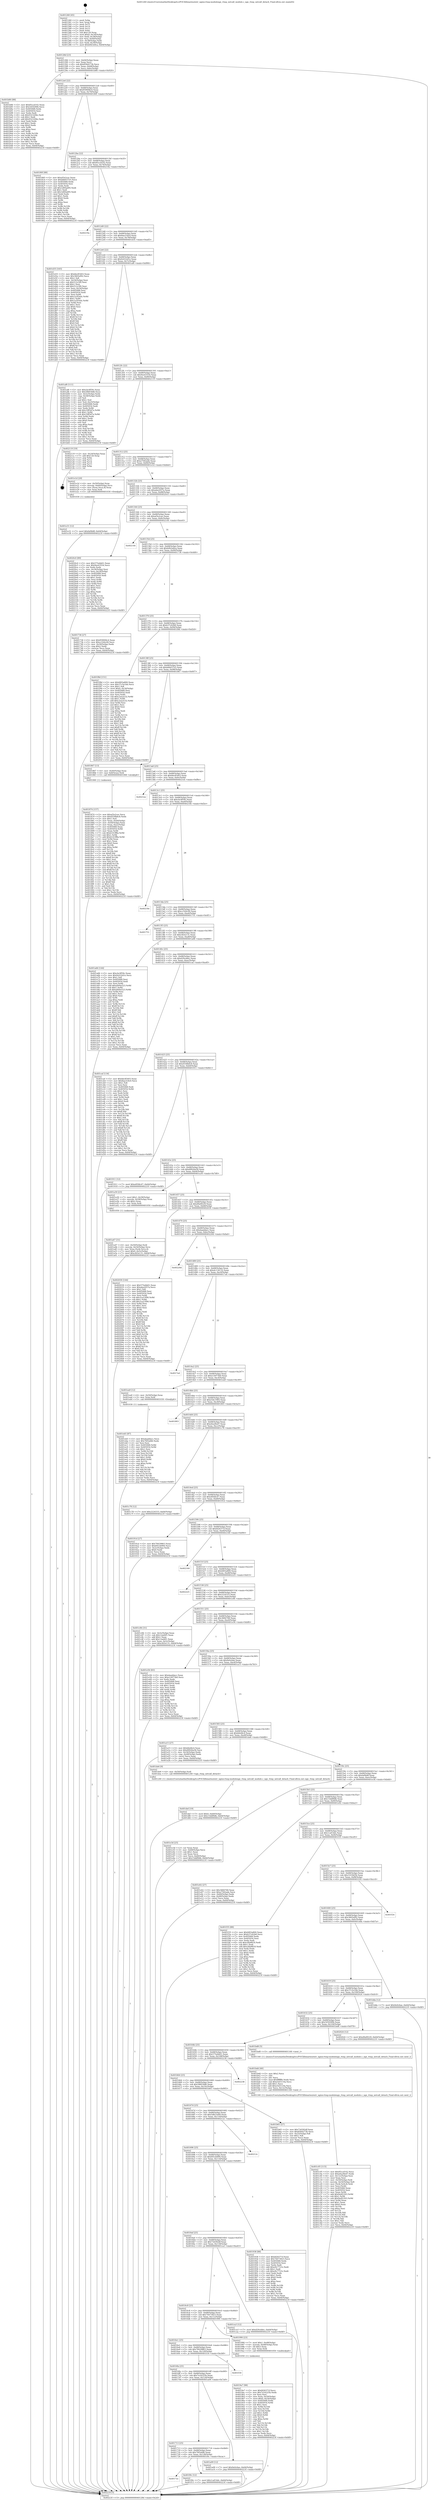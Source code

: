 digraph "0x401260" {
  label = "0x401260 (/mnt/c/Users/mathe/Desktop/tcc/POCII/binaries/extr_nginx-rtmp-modulengx_rtmp_netcall_module.c_ngx_rtmp_netcall_detach_Final-ollvm.out::main(0))"
  labelloc = "t"
  node[shape=record]

  Entry [label="",width=0.3,height=0.3,shape=circle,fillcolor=black,style=filled]
  "0x40128d" [label="{
     0x40128d [23]\l
     | [instrs]\l
     &nbsp;&nbsp;0x40128d \<+3\>: mov -0x64(%rbp),%eax\l
     &nbsp;&nbsp;0x401290 \<+2\>: mov %eax,%ecx\l
     &nbsp;&nbsp;0x401292 \<+6\>: sub $0x856d273b,%ecx\l
     &nbsp;&nbsp;0x401298 \<+3\>: mov %eax,-0x68(%rbp)\l
     &nbsp;&nbsp;0x40129b \<+3\>: mov %ecx,-0x6c(%rbp)\l
     &nbsp;&nbsp;0x40129e \<+6\>: je 0000000000401b80 \<main+0x920\>\l
  }"]
  "0x401b80" [label="{
     0x401b80 [88]\l
     | [instrs]\l
     &nbsp;&nbsp;0x401b80 \<+5\>: mov $0x85ccd102,%eax\l
     &nbsp;&nbsp;0x401b85 \<+5\>: mov $0x545f290b,%ecx\l
     &nbsp;&nbsp;0x401b8a \<+7\>: mov 0x405068,%edx\l
     &nbsp;&nbsp;0x401b91 \<+7\>: mov 0x405054,%esi\l
     &nbsp;&nbsp;0x401b98 \<+2\>: mov %edx,%edi\l
     &nbsp;&nbsp;0x401b9a \<+6\>: sub $0x932320bc,%edi\l
     &nbsp;&nbsp;0x401ba0 \<+3\>: sub $0x1,%edi\l
     &nbsp;&nbsp;0x401ba3 \<+6\>: add $0x932320bc,%edi\l
     &nbsp;&nbsp;0x401ba9 \<+3\>: imul %edi,%edx\l
     &nbsp;&nbsp;0x401bac \<+3\>: and $0x1,%edx\l
     &nbsp;&nbsp;0x401baf \<+3\>: cmp $0x0,%edx\l
     &nbsp;&nbsp;0x401bb2 \<+4\>: sete %r8b\l
     &nbsp;&nbsp;0x401bb6 \<+3\>: cmp $0xa,%esi\l
     &nbsp;&nbsp;0x401bb9 \<+4\>: setl %r9b\l
     &nbsp;&nbsp;0x401bbd \<+3\>: mov %r8b,%r10b\l
     &nbsp;&nbsp;0x401bc0 \<+3\>: and %r9b,%r10b\l
     &nbsp;&nbsp;0x401bc3 \<+3\>: xor %r9b,%r8b\l
     &nbsp;&nbsp;0x401bc6 \<+3\>: or %r8b,%r10b\l
     &nbsp;&nbsp;0x401bc9 \<+4\>: test $0x1,%r10b\l
     &nbsp;&nbsp;0x401bcd \<+3\>: cmovne %ecx,%eax\l
     &nbsp;&nbsp;0x401bd0 \<+3\>: mov %eax,-0x64(%rbp)\l
     &nbsp;&nbsp;0x401bd3 \<+5\>: jmp 000000000040223f \<main+0xfdf\>\l
  }"]
  "0x4012a4" [label="{
     0x4012a4 [22]\l
     | [instrs]\l
     &nbsp;&nbsp;0x4012a4 \<+5\>: jmp 00000000004012a9 \<main+0x49\>\l
     &nbsp;&nbsp;0x4012a9 \<+3\>: mov -0x68(%rbp),%eax\l
     &nbsp;&nbsp;0x4012ac \<+5\>: sub $0x859006c4,%eax\l
     &nbsp;&nbsp;0x4012b1 \<+3\>: mov %eax,-0x70(%rbp)\l
     &nbsp;&nbsp;0x4012b4 \<+6\>: je 000000000040180f \<main+0x5af\>\l
  }"]
  Exit [label="",width=0.3,height=0.3,shape=circle,fillcolor=black,style=filled,peripheries=2]
  "0x40180f" [label="{
     0x40180f [88]\l
     | [instrs]\l
     &nbsp;&nbsp;0x40180f \<+5\>: mov $0xaf3e2cac,%eax\l
     &nbsp;&nbsp;0x401814 \<+5\>: mov $0xb6b037e5,%ecx\l
     &nbsp;&nbsp;0x401819 \<+7\>: mov 0x405068,%edx\l
     &nbsp;&nbsp;0x401820 \<+7\>: mov 0x405054,%esi\l
     &nbsp;&nbsp;0x401827 \<+2\>: mov %edx,%edi\l
     &nbsp;&nbsp;0x401829 \<+6\>: add $0x1d00ad95,%edi\l
     &nbsp;&nbsp;0x40182f \<+3\>: sub $0x1,%edi\l
     &nbsp;&nbsp;0x401832 \<+6\>: sub $0x1d00ad95,%edi\l
     &nbsp;&nbsp;0x401838 \<+3\>: imul %edi,%edx\l
     &nbsp;&nbsp;0x40183b \<+3\>: and $0x1,%edx\l
     &nbsp;&nbsp;0x40183e \<+3\>: cmp $0x0,%edx\l
     &nbsp;&nbsp;0x401841 \<+4\>: sete %r8b\l
     &nbsp;&nbsp;0x401845 \<+3\>: cmp $0xa,%esi\l
     &nbsp;&nbsp;0x401848 \<+4\>: setl %r9b\l
     &nbsp;&nbsp;0x40184c \<+3\>: mov %r8b,%r10b\l
     &nbsp;&nbsp;0x40184f \<+3\>: and %r9b,%r10b\l
     &nbsp;&nbsp;0x401852 \<+3\>: xor %r9b,%r8b\l
     &nbsp;&nbsp;0x401855 \<+3\>: or %r8b,%r10b\l
     &nbsp;&nbsp;0x401858 \<+4\>: test $0x1,%r10b\l
     &nbsp;&nbsp;0x40185c \<+3\>: cmovne %ecx,%eax\l
     &nbsp;&nbsp;0x40185f \<+3\>: mov %eax,-0x64(%rbp)\l
     &nbsp;&nbsp;0x401862 \<+5\>: jmp 000000000040223f \<main+0xfdf\>\l
  }"]
  "0x4012ba" [label="{
     0x4012ba [22]\l
     | [instrs]\l
     &nbsp;&nbsp;0x4012ba \<+5\>: jmp 00000000004012bf \<main+0x5f\>\l
     &nbsp;&nbsp;0x4012bf \<+3\>: mov -0x68(%rbp),%eax\l
     &nbsp;&nbsp;0x4012c2 \<+5\>: sub $0x85ccd102,%eax\l
     &nbsp;&nbsp;0x4012c7 \<+3\>: mov %eax,-0x74(%rbp)\l
     &nbsp;&nbsp;0x4012ca \<+6\>: je 000000000040219a \<main+0xf3a\>\l
  }"]
  "0x40172c" [label="{
     0x40172c\l
  }", style=dashed]
  "0x40219a" [label="{
     0x40219a\l
  }", style=dashed]
  "0x4012d0" [label="{
     0x4012d0 [22]\l
     | [instrs]\l
     &nbsp;&nbsp;0x4012d0 \<+5\>: jmp 00000000004012d5 \<main+0x75\>\l
     &nbsp;&nbsp;0x4012d5 \<+3\>: mov -0x68(%rbp),%eax\l
     &nbsp;&nbsp;0x4012d8 \<+5\>: sub $0x8aa318c0,%eax\l
     &nbsp;&nbsp;0x4012dd \<+3\>: mov %eax,-0x78(%rbp)\l
     &nbsp;&nbsp;0x4012e0 \<+6\>: je 0000000000401d35 \<main+0xad5\>\l
  }"]
  "0x401f0c" [label="{
     0x401f0c [12]\l
     | [instrs]\l
     &nbsp;&nbsp;0x401f0c \<+7\>: movl $0x1caf14dc,-0x64(%rbp)\l
     &nbsp;&nbsp;0x401f13 \<+5\>: jmp 000000000040223f \<main+0xfdf\>\l
  }"]
  "0x401d35" [label="{
     0x401d35 [165]\l
     | [instrs]\l
     &nbsp;&nbsp;0x401d35 \<+5\>: mov $0xbbc85403,%eax\l
     &nbsp;&nbsp;0x401d3a \<+5\>: mov $0x3665ef92,%ecx\l
     &nbsp;&nbsp;0x401d3f \<+2\>: mov $0x1,%dl\l
     &nbsp;&nbsp;0x401d41 \<+3\>: mov -0x54(%rbp),%esi\l
     &nbsp;&nbsp;0x401d44 \<+6\>: sub $0x512c5f0,%esi\l
     &nbsp;&nbsp;0x401d4a \<+3\>: add $0x1,%esi\l
     &nbsp;&nbsp;0x401d4d \<+6\>: add $0x512c5f0,%esi\l
     &nbsp;&nbsp;0x401d53 \<+3\>: mov %esi,-0x54(%rbp)\l
     &nbsp;&nbsp;0x401d56 \<+7\>: mov 0x405068,%esi\l
     &nbsp;&nbsp;0x401d5d \<+7\>: mov 0x405054,%edi\l
     &nbsp;&nbsp;0x401d64 \<+3\>: mov %esi,%r8d\l
     &nbsp;&nbsp;0x401d67 \<+7\>: add $0x1a3f3edc,%r8d\l
     &nbsp;&nbsp;0x401d6e \<+4\>: sub $0x1,%r8d\l
     &nbsp;&nbsp;0x401d72 \<+7\>: sub $0x1a3f3edc,%r8d\l
     &nbsp;&nbsp;0x401d79 \<+4\>: imul %r8d,%esi\l
     &nbsp;&nbsp;0x401d7d \<+3\>: and $0x1,%esi\l
     &nbsp;&nbsp;0x401d80 \<+3\>: cmp $0x0,%esi\l
     &nbsp;&nbsp;0x401d83 \<+4\>: sete %r9b\l
     &nbsp;&nbsp;0x401d87 \<+3\>: cmp $0xa,%edi\l
     &nbsp;&nbsp;0x401d8a \<+4\>: setl %r10b\l
     &nbsp;&nbsp;0x401d8e \<+3\>: mov %r9b,%r11b\l
     &nbsp;&nbsp;0x401d91 \<+4\>: xor $0xff,%r11b\l
     &nbsp;&nbsp;0x401d95 \<+3\>: mov %r10b,%bl\l
     &nbsp;&nbsp;0x401d98 \<+3\>: xor $0xff,%bl\l
     &nbsp;&nbsp;0x401d9b \<+3\>: xor $0x0,%dl\l
     &nbsp;&nbsp;0x401d9e \<+3\>: mov %r11b,%r14b\l
     &nbsp;&nbsp;0x401da1 \<+4\>: and $0x0,%r14b\l
     &nbsp;&nbsp;0x401da5 \<+3\>: and %dl,%r9b\l
     &nbsp;&nbsp;0x401da8 \<+3\>: mov %bl,%r15b\l
     &nbsp;&nbsp;0x401dab \<+4\>: and $0x0,%r15b\l
     &nbsp;&nbsp;0x401daf \<+3\>: and %dl,%r10b\l
     &nbsp;&nbsp;0x401db2 \<+3\>: or %r9b,%r14b\l
     &nbsp;&nbsp;0x401db5 \<+3\>: or %r10b,%r15b\l
     &nbsp;&nbsp;0x401db8 \<+3\>: xor %r15b,%r14b\l
     &nbsp;&nbsp;0x401dbb \<+3\>: or %bl,%r11b\l
     &nbsp;&nbsp;0x401dbe \<+4\>: xor $0xff,%r11b\l
     &nbsp;&nbsp;0x401dc2 \<+3\>: or $0x0,%dl\l
     &nbsp;&nbsp;0x401dc5 \<+3\>: and %dl,%r11b\l
     &nbsp;&nbsp;0x401dc8 \<+3\>: or %r11b,%r14b\l
     &nbsp;&nbsp;0x401dcb \<+4\>: test $0x1,%r14b\l
     &nbsp;&nbsp;0x401dcf \<+3\>: cmovne %ecx,%eax\l
     &nbsp;&nbsp;0x401dd2 \<+3\>: mov %eax,-0x64(%rbp)\l
     &nbsp;&nbsp;0x401dd5 \<+5\>: jmp 000000000040223f \<main+0xfdf\>\l
  }"]
  "0x4012e6" [label="{
     0x4012e6 [22]\l
     | [instrs]\l
     &nbsp;&nbsp;0x4012e6 \<+5\>: jmp 00000000004012eb \<main+0x8b\>\l
     &nbsp;&nbsp;0x4012eb \<+3\>: mov -0x68(%rbp),%eax\l
     &nbsp;&nbsp;0x4012ee \<+5\>: sub $0x9c632d1e,%eax\l
     &nbsp;&nbsp;0x4012f3 \<+3\>: mov %eax,-0x7c(%rbp)\l
     &nbsp;&nbsp;0x4012f6 \<+6\>: je 0000000000401af6 \<main+0x896\>\l
  }"]
  "0x401eb5" [label="{
     0x401eb5 [87]\l
     | [instrs]\l
     &nbsp;&nbsp;0x401eb5 \<+5\>: mov $0xdaaddacc,%ecx\l
     &nbsp;&nbsp;0x401eba \<+5\>: mov $0x7fd5afd6,%edx\l
     &nbsp;&nbsp;0x401ebf \<+2\>: xor %esi,%esi\l
     &nbsp;&nbsp;0x401ec1 \<+8\>: mov 0x405068,%r8d\l
     &nbsp;&nbsp;0x401ec9 \<+8\>: mov 0x405054,%r9d\l
     &nbsp;&nbsp;0x401ed1 \<+3\>: sub $0x1,%esi\l
     &nbsp;&nbsp;0x401ed4 \<+3\>: mov %r8d,%r10d\l
     &nbsp;&nbsp;0x401ed7 \<+3\>: add %esi,%r10d\l
     &nbsp;&nbsp;0x401eda \<+4\>: imul %r10d,%r8d\l
     &nbsp;&nbsp;0x401ede \<+4\>: and $0x1,%r8d\l
     &nbsp;&nbsp;0x401ee2 \<+4\>: cmp $0x0,%r8d\l
     &nbsp;&nbsp;0x401ee6 \<+4\>: sete %r11b\l
     &nbsp;&nbsp;0x401eea \<+4\>: cmp $0xa,%r9d\l
     &nbsp;&nbsp;0x401eee \<+3\>: setl %bl\l
     &nbsp;&nbsp;0x401ef1 \<+3\>: mov %r11b,%r14b\l
     &nbsp;&nbsp;0x401ef4 \<+3\>: and %bl,%r14b\l
     &nbsp;&nbsp;0x401ef7 \<+3\>: xor %bl,%r11b\l
     &nbsp;&nbsp;0x401efa \<+3\>: or %r11b,%r14b\l
     &nbsp;&nbsp;0x401efd \<+4\>: test $0x1,%r14b\l
     &nbsp;&nbsp;0x401f01 \<+3\>: cmovne %edx,%ecx\l
     &nbsp;&nbsp;0x401f04 \<+3\>: mov %ecx,-0x64(%rbp)\l
     &nbsp;&nbsp;0x401f07 \<+5\>: jmp 000000000040223f \<main+0xfdf\>\l
  }"]
  "0x401af6" [label="{
     0x401af6 [111]\l
     | [instrs]\l
     &nbsp;&nbsp;0x401af6 \<+5\>: mov $0xcbc9f59c,%eax\l
     &nbsp;&nbsp;0x401afb \<+5\>: mov $0x586f18d6,%ecx\l
     &nbsp;&nbsp;0x401b00 \<+3\>: mov -0x5c(%rbp),%edx\l
     &nbsp;&nbsp;0x401b03 \<+3\>: cmp -0x58(%rbp),%edx\l
     &nbsp;&nbsp;0x401b06 \<+4\>: setl %sil\l
     &nbsp;&nbsp;0x401b0a \<+4\>: and $0x1,%sil\l
     &nbsp;&nbsp;0x401b0e \<+4\>: mov %sil,-0x25(%rbp)\l
     &nbsp;&nbsp;0x401b12 \<+7\>: mov 0x405068,%edx\l
     &nbsp;&nbsp;0x401b19 \<+7\>: mov 0x405054,%edi\l
     &nbsp;&nbsp;0x401b20 \<+3\>: mov %edx,%r8d\l
     &nbsp;&nbsp;0x401b23 \<+7\>: add $0x10ff3d7a,%r8d\l
     &nbsp;&nbsp;0x401b2a \<+4\>: sub $0x1,%r8d\l
     &nbsp;&nbsp;0x401b2e \<+7\>: sub $0x10ff3d7a,%r8d\l
     &nbsp;&nbsp;0x401b35 \<+4\>: imul %r8d,%edx\l
     &nbsp;&nbsp;0x401b39 \<+3\>: and $0x1,%edx\l
     &nbsp;&nbsp;0x401b3c \<+3\>: cmp $0x0,%edx\l
     &nbsp;&nbsp;0x401b3f \<+4\>: sete %sil\l
     &nbsp;&nbsp;0x401b43 \<+3\>: cmp $0xa,%edi\l
     &nbsp;&nbsp;0x401b46 \<+4\>: setl %r9b\l
     &nbsp;&nbsp;0x401b4a \<+3\>: mov %sil,%r10b\l
     &nbsp;&nbsp;0x401b4d \<+3\>: and %r9b,%r10b\l
     &nbsp;&nbsp;0x401b50 \<+3\>: xor %r9b,%sil\l
     &nbsp;&nbsp;0x401b53 \<+3\>: or %sil,%r10b\l
     &nbsp;&nbsp;0x401b56 \<+4\>: test $0x1,%r10b\l
     &nbsp;&nbsp;0x401b5a \<+3\>: cmovne %ecx,%eax\l
     &nbsp;&nbsp;0x401b5d \<+3\>: mov %eax,-0x64(%rbp)\l
     &nbsp;&nbsp;0x401b60 \<+5\>: jmp 000000000040223f \<main+0xfdf\>\l
  }"]
  "0x4012fc" [label="{
     0x4012fc [22]\l
     | [instrs]\l
     &nbsp;&nbsp;0x4012fc \<+5\>: jmp 0000000000401301 \<main+0xa1\>\l
     &nbsp;&nbsp;0x401301 \<+3\>: mov -0x68(%rbp),%eax\l
     &nbsp;&nbsp;0x401304 \<+5\>: sub $0x9ee43554,%eax\l
     &nbsp;&nbsp;0x401309 \<+3\>: mov %eax,-0x80(%rbp)\l
     &nbsp;&nbsp;0x40130c \<+6\>: je 0000000000402119 \<main+0xeb9\>\l
  }"]
  "0x401e31" [label="{
     0x401e31 [12]\l
     | [instrs]\l
     &nbsp;&nbsp;0x401e31 \<+7\>: movl $0xfaf4b8f,-0x64(%rbp)\l
     &nbsp;&nbsp;0x401e38 \<+5\>: jmp 000000000040223f \<main+0xfdf\>\l
  }"]
  "0x402119" [label="{
     0x402119 [19]\l
     | [instrs]\l
     &nbsp;&nbsp;0x402119 \<+3\>: mov -0x24(%rbp),%eax\l
     &nbsp;&nbsp;0x40211c \<+7\>: add $0x120,%rsp\l
     &nbsp;&nbsp;0x402123 \<+1\>: pop %rbx\l
     &nbsp;&nbsp;0x402124 \<+2\>: pop %r12\l
     &nbsp;&nbsp;0x402126 \<+2\>: pop %r14\l
     &nbsp;&nbsp;0x402128 \<+2\>: pop %r15\l
     &nbsp;&nbsp;0x40212a \<+1\>: pop %rbp\l
     &nbsp;&nbsp;0x40212b \<+1\>: ret\l
  }"]
  "0x401312" [label="{
     0x401312 [25]\l
     | [instrs]\l
     &nbsp;&nbsp;0x401312 \<+5\>: jmp 0000000000401317 \<main+0xb7\>\l
     &nbsp;&nbsp;0x401317 \<+3\>: mov -0x68(%rbp),%eax\l
     &nbsp;&nbsp;0x40131a \<+5\>: sub $0xa7582ade,%eax\l
     &nbsp;&nbsp;0x40131f \<+6\>: mov %eax,-0x84(%rbp)\l
     &nbsp;&nbsp;0x401325 \<+6\>: je 0000000000401e1d \<main+0xbbd\>\l
  }"]
  "0x401def" [label="{
     0x401def [19]\l
     | [instrs]\l
     &nbsp;&nbsp;0x401def \<+7\>: movl $0x0,-0x60(%rbp)\l
     &nbsp;&nbsp;0x401df6 \<+7\>: movl $0x15ddf9db,-0x64(%rbp)\l
     &nbsp;&nbsp;0x401dfd \<+5\>: jmp 000000000040223f \<main+0xfdf\>\l
  }"]
  "0x401e1d" [label="{
     0x401e1d [20]\l
     | [instrs]\l
     &nbsp;&nbsp;0x401e1d \<+4\>: mov -0x50(%rbp),%rax\l
     &nbsp;&nbsp;0x401e21 \<+4\>: movslq -0x60(%rbp),%rcx\l
     &nbsp;&nbsp;0x401e25 \<+4\>: mov (%rax,%rcx,8),%rax\l
     &nbsp;&nbsp;0x401e29 \<+3\>: mov %rax,%rdi\l
     &nbsp;&nbsp;0x401e2c \<+5\>: call 0000000000401030 \<free@plt\>\l
     | [calls]\l
     &nbsp;&nbsp;0x401030 \{1\} (unknown)\l
  }"]
  "0x40132b" [label="{
     0x40132b [25]\l
     | [instrs]\l
     &nbsp;&nbsp;0x40132b \<+5\>: jmp 0000000000401330 \<main+0xd0\>\l
     &nbsp;&nbsp;0x401330 \<+3\>: mov -0x68(%rbp),%eax\l
     &nbsp;&nbsp;0x401333 \<+5\>: sub $0xaba2057a,%eax\l
     &nbsp;&nbsp;0x401338 \<+6\>: mov %eax,-0x88(%rbp)\l
     &nbsp;&nbsp;0x40133e \<+6\>: je 00000000004020c0 \<main+0xe60\>\l
  }"]
  "0x401c05" [label="{
     0x401c05 [115]\l
     | [instrs]\l
     &nbsp;&nbsp;0x401c05 \<+5\>: mov $0x85ccd102,%ecx\l
     &nbsp;&nbsp;0x401c0a \<+5\>: mov $0xe6a28ed7,%edx\l
     &nbsp;&nbsp;0x401c0f \<+6\>: mov -0x12c(%rbp),%esi\l
     &nbsp;&nbsp;0x401c15 \<+3\>: imul %eax,%esi\l
     &nbsp;&nbsp;0x401c18 \<+4\>: mov -0x50(%rbp),%rdi\l
     &nbsp;&nbsp;0x401c1c \<+4\>: movslq -0x54(%rbp),%r8\l
     &nbsp;&nbsp;0x401c20 \<+4\>: mov (%rdi,%r8,8),%rdi\l
     &nbsp;&nbsp;0x401c24 \<+2\>: mov %esi,(%rdi)\l
     &nbsp;&nbsp;0x401c26 \<+7\>: mov 0x405068,%eax\l
     &nbsp;&nbsp;0x401c2d \<+7\>: mov 0x405054,%esi\l
     &nbsp;&nbsp;0x401c34 \<+3\>: mov %eax,%r9d\l
     &nbsp;&nbsp;0x401c37 \<+7\>: add $0x9a4f2303,%r9d\l
     &nbsp;&nbsp;0x401c3e \<+4\>: sub $0x1,%r9d\l
     &nbsp;&nbsp;0x401c42 \<+7\>: sub $0x9a4f2303,%r9d\l
     &nbsp;&nbsp;0x401c49 \<+4\>: imul %r9d,%eax\l
     &nbsp;&nbsp;0x401c4d \<+3\>: and $0x1,%eax\l
     &nbsp;&nbsp;0x401c50 \<+3\>: cmp $0x0,%eax\l
     &nbsp;&nbsp;0x401c53 \<+4\>: sete %r10b\l
     &nbsp;&nbsp;0x401c57 \<+3\>: cmp $0xa,%esi\l
     &nbsp;&nbsp;0x401c5a \<+4\>: setl %r11b\l
     &nbsp;&nbsp;0x401c5e \<+3\>: mov %r10b,%bl\l
     &nbsp;&nbsp;0x401c61 \<+3\>: and %r11b,%bl\l
     &nbsp;&nbsp;0x401c64 \<+3\>: xor %r11b,%r10b\l
     &nbsp;&nbsp;0x401c67 \<+3\>: or %r10b,%bl\l
     &nbsp;&nbsp;0x401c6a \<+3\>: test $0x1,%bl\l
     &nbsp;&nbsp;0x401c6d \<+3\>: cmovne %edx,%ecx\l
     &nbsp;&nbsp;0x401c70 \<+3\>: mov %ecx,-0x64(%rbp)\l
     &nbsp;&nbsp;0x401c73 \<+5\>: jmp 000000000040223f \<main+0xfdf\>\l
  }"]
  "0x4020c0" [label="{
     0x4020c0 [89]\l
     | [instrs]\l
     &nbsp;&nbsp;0x4020c0 \<+5\>: mov $0x575ebb01,%eax\l
     &nbsp;&nbsp;0x4020c5 \<+5\>: mov $0x9ee43554,%ecx\l
     &nbsp;&nbsp;0x4020ca \<+2\>: xor %edx,%edx\l
     &nbsp;&nbsp;0x4020cc \<+3\>: mov -0x34(%rbp),%esi\l
     &nbsp;&nbsp;0x4020cf \<+3\>: mov %esi,-0x24(%rbp)\l
     &nbsp;&nbsp;0x4020d2 \<+7\>: mov 0x405068,%esi\l
     &nbsp;&nbsp;0x4020d9 \<+7\>: mov 0x405054,%edi\l
     &nbsp;&nbsp;0x4020e0 \<+3\>: sub $0x1,%edx\l
     &nbsp;&nbsp;0x4020e3 \<+3\>: mov %esi,%r8d\l
     &nbsp;&nbsp;0x4020e6 \<+3\>: add %edx,%r8d\l
     &nbsp;&nbsp;0x4020e9 \<+4\>: imul %r8d,%esi\l
     &nbsp;&nbsp;0x4020ed \<+3\>: and $0x1,%esi\l
     &nbsp;&nbsp;0x4020f0 \<+3\>: cmp $0x0,%esi\l
     &nbsp;&nbsp;0x4020f3 \<+4\>: sete %r9b\l
     &nbsp;&nbsp;0x4020f7 \<+3\>: cmp $0xa,%edi\l
     &nbsp;&nbsp;0x4020fa \<+4\>: setl %r10b\l
     &nbsp;&nbsp;0x4020fe \<+3\>: mov %r9b,%r11b\l
     &nbsp;&nbsp;0x402101 \<+3\>: and %r10b,%r11b\l
     &nbsp;&nbsp;0x402104 \<+3\>: xor %r10b,%r9b\l
     &nbsp;&nbsp;0x402107 \<+3\>: or %r9b,%r11b\l
     &nbsp;&nbsp;0x40210a \<+4\>: test $0x1,%r11b\l
     &nbsp;&nbsp;0x40210e \<+3\>: cmovne %ecx,%eax\l
     &nbsp;&nbsp;0x402111 \<+3\>: mov %eax,-0x64(%rbp)\l
     &nbsp;&nbsp;0x402114 \<+5\>: jmp 000000000040223f \<main+0xfdf\>\l
  }"]
  "0x401344" [label="{
     0x401344 [25]\l
     | [instrs]\l
     &nbsp;&nbsp;0x401344 \<+5\>: jmp 0000000000401349 \<main+0xe9\>\l
     &nbsp;&nbsp;0x401349 \<+3\>: mov -0x68(%rbp),%eax\l
     &nbsp;&nbsp;0x40134c \<+5\>: sub $0xaf3e2cac,%eax\l
     &nbsp;&nbsp;0x401351 \<+6\>: mov %eax,-0x8c(%rbp)\l
     &nbsp;&nbsp;0x401357 \<+6\>: je 0000000000402144 \<main+0xee4\>\l
  }"]
  "0x401bdd" [label="{
     0x401bdd [40]\l
     | [instrs]\l
     &nbsp;&nbsp;0x401bdd \<+5\>: mov $0x2,%ecx\l
     &nbsp;&nbsp;0x401be2 \<+1\>: cltd\l
     &nbsp;&nbsp;0x401be3 \<+2\>: idiv %ecx\l
     &nbsp;&nbsp;0x401be5 \<+6\>: imul $0xfffffffe,%edx,%ecx\l
     &nbsp;&nbsp;0x401beb \<+6\>: sub $0xe5d3110a,%ecx\l
     &nbsp;&nbsp;0x401bf1 \<+3\>: add $0x1,%ecx\l
     &nbsp;&nbsp;0x401bf4 \<+6\>: add $0xe5d3110a,%ecx\l
     &nbsp;&nbsp;0x401bfa \<+6\>: mov %ecx,-0x12c(%rbp)\l
     &nbsp;&nbsp;0x401c00 \<+5\>: call 0000000000401160 \<next_i\>\l
     | [calls]\l
     &nbsp;&nbsp;0x401160 \{1\} (/mnt/c/Users/mathe/Desktop/tcc/POCII/binaries/extr_nginx-rtmp-modulengx_rtmp_netcall_module.c_ngx_rtmp_netcall_detach_Final-ollvm.out::next_i)\l
  }"]
  "0x402144" [label="{
     0x402144\l
  }", style=dashed]
  "0x40135d" [label="{
     0x40135d [25]\l
     | [instrs]\l
     &nbsp;&nbsp;0x40135d \<+5\>: jmp 0000000000401362 \<main+0x102\>\l
     &nbsp;&nbsp;0x401362 \<+3\>: mov -0x68(%rbp),%eax\l
     &nbsp;&nbsp;0x401365 \<+5\>: sub $0xb0b3e8ca,%eax\l
     &nbsp;&nbsp;0x40136a \<+6\>: mov %eax,-0x90(%rbp)\l
     &nbsp;&nbsp;0x401370 \<+6\>: je 0000000000401736 \<main+0x4d6\>\l
  }"]
  "0x401a47" [label="{
     0x401a47 [31]\l
     | [instrs]\l
     &nbsp;&nbsp;0x401a47 \<+4\>: mov -0x50(%rbp),%rdi\l
     &nbsp;&nbsp;0x401a4b \<+4\>: movslq -0x54(%rbp),%rcx\l
     &nbsp;&nbsp;0x401a4f \<+4\>: mov %rax,(%rdi,%rcx,8)\l
     &nbsp;&nbsp;0x401a53 \<+7\>: movl $0x0,-0x5c(%rbp)\l
     &nbsp;&nbsp;0x401a5a \<+7\>: movl $0xcfd3e131,-0x64(%rbp)\l
     &nbsp;&nbsp;0x401a61 \<+5\>: jmp 000000000040223f \<main+0xfdf\>\l
  }"]
  "0x401736" [label="{
     0x401736 [27]\l
     | [instrs]\l
     &nbsp;&nbsp;0x401736 \<+5\>: mov $0x859006c4,%eax\l
     &nbsp;&nbsp;0x40173b \<+5\>: mov $0xcc544c00,%ecx\l
     &nbsp;&nbsp;0x401740 \<+3\>: mov -0x30(%rbp),%edx\l
     &nbsp;&nbsp;0x401743 \<+3\>: cmp $0x2,%edx\l
     &nbsp;&nbsp;0x401746 \<+3\>: cmovne %ecx,%eax\l
     &nbsp;&nbsp;0x401749 \<+3\>: mov %eax,-0x64(%rbp)\l
     &nbsp;&nbsp;0x40174c \<+5\>: jmp 000000000040223f \<main+0xfdf\>\l
  }"]
  "0x401376" [label="{
     0x401376 [25]\l
     | [instrs]\l
     &nbsp;&nbsp;0x401376 \<+5\>: jmp 000000000040137b \<main+0x11b\>\l
     &nbsp;&nbsp;0x40137b \<+3\>: mov -0x68(%rbp),%eax\l
     &nbsp;&nbsp;0x40137e \<+5\>: sub $0xb37c62b8,%eax\l
     &nbsp;&nbsp;0x401383 \<+6\>: mov %eax,-0x94(%rbp)\l
     &nbsp;&nbsp;0x401389 \<+6\>: je 0000000000401f8d \<main+0xd2d\>\l
  }"]
  "0x40223f" [label="{
     0x40223f [5]\l
     | [instrs]\l
     &nbsp;&nbsp;0x40223f \<+5\>: jmp 000000000040128d \<main+0x2d\>\l
  }"]
  "0x401260" [label="{
     0x401260 [45]\l
     | [instrs]\l
     &nbsp;&nbsp;0x401260 \<+1\>: push %rbp\l
     &nbsp;&nbsp;0x401261 \<+3\>: mov %rsp,%rbp\l
     &nbsp;&nbsp;0x401264 \<+2\>: push %r15\l
     &nbsp;&nbsp;0x401266 \<+2\>: push %r14\l
     &nbsp;&nbsp;0x401268 \<+2\>: push %r12\l
     &nbsp;&nbsp;0x40126a \<+1\>: push %rbx\l
     &nbsp;&nbsp;0x40126b \<+7\>: sub $0x120,%rsp\l
     &nbsp;&nbsp;0x401272 \<+7\>: movl $0x0,-0x34(%rbp)\l
     &nbsp;&nbsp;0x401279 \<+3\>: mov %edi,-0x38(%rbp)\l
     &nbsp;&nbsp;0x40127c \<+4\>: mov %rsi,-0x40(%rbp)\l
     &nbsp;&nbsp;0x401280 \<+3\>: mov -0x38(%rbp),%edi\l
     &nbsp;&nbsp;0x401283 \<+3\>: mov %edi,-0x30(%rbp)\l
     &nbsp;&nbsp;0x401286 \<+7\>: movl $0xb0b3e8ca,-0x64(%rbp)\l
  }"]
  "0x401713" [label="{
     0x401713 [25]\l
     | [instrs]\l
     &nbsp;&nbsp;0x401713 \<+5\>: jmp 0000000000401718 \<main+0x4b8\>\l
     &nbsp;&nbsp;0x401718 \<+3\>: mov -0x68(%rbp),%eax\l
     &nbsp;&nbsp;0x40171b \<+5\>: sub $0x7fd5afd6,%eax\l
     &nbsp;&nbsp;0x401720 \<+6\>: mov %eax,-0x128(%rbp)\l
     &nbsp;&nbsp;0x401726 \<+6\>: je 0000000000401f0c \<main+0xcac\>\l
  }"]
  "0x401f8d" [label="{
     0x401f8d [151]\l
     | [instrs]\l
     &nbsp;&nbsp;0x401f8d \<+5\>: mov $0xfd93a800,%eax\l
     &nbsp;&nbsp;0x401f92 \<+5\>: mov $0x37c5e1bb,%ecx\l
     &nbsp;&nbsp;0x401f97 \<+2\>: mov $0x1,%dl\l
     &nbsp;&nbsp;0x401f99 \<+7\>: movl $0x0,-0x34(%rbp)\l
     &nbsp;&nbsp;0x401fa0 \<+7\>: mov 0x405068,%esi\l
     &nbsp;&nbsp;0x401fa7 \<+7\>: mov 0x405054,%edi\l
     &nbsp;&nbsp;0x401fae \<+3\>: mov %esi,%r8d\l
     &nbsp;&nbsp;0x401fb1 \<+7\>: sub $0xc2ea2e32,%r8d\l
     &nbsp;&nbsp;0x401fb8 \<+4\>: sub $0x1,%r8d\l
     &nbsp;&nbsp;0x401fbc \<+7\>: add $0xc2ea2e32,%r8d\l
     &nbsp;&nbsp;0x401fc3 \<+4\>: imul %r8d,%esi\l
     &nbsp;&nbsp;0x401fc7 \<+3\>: and $0x1,%esi\l
     &nbsp;&nbsp;0x401fca \<+3\>: cmp $0x0,%esi\l
     &nbsp;&nbsp;0x401fcd \<+4\>: sete %r9b\l
     &nbsp;&nbsp;0x401fd1 \<+3\>: cmp $0xa,%edi\l
     &nbsp;&nbsp;0x401fd4 \<+4\>: setl %r10b\l
     &nbsp;&nbsp;0x401fd8 \<+3\>: mov %r9b,%r11b\l
     &nbsp;&nbsp;0x401fdb \<+4\>: xor $0xff,%r11b\l
     &nbsp;&nbsp;0x401fdf \<+3\>: mov %r10b,%bl\l
     &nbsp;&nbsp;0x401fe2 \<+3\>: xor $0xff,%bl\l
     &nbsp;&nbsp;0x401fe5 \<+3\>: xor $0x1,%dl\l
     &nbsp;&nbsp;0x401fe8 \<+3\>: mov %r11b,%r14b\l
     &nbsp;&nbsp;0x401feb \<+4\>: and $0xff,%r14b\l
     &nbsp;&nbsp;0x401fef \<+3\>: and %dl,%r9b\l
     &nbsp;&nbsp;0x401ff2 \<+3\>: mov %bl,%r15b\l
     &nbsp;&nbsp;0x401ff5 \<+4\>: and $0xff,%r15b\l
     &nbsp;&nbsp;0x401ff9 \<+3\>: and %dl,%r10b\l
     &nbsp;&nbsp;0x401ffc \<+3\>: or %r9b,%r14b\l
     &nbsp;&nbsp;0x401fff \<+3\>: or %r10b,%r15b\l
     &nbsp;&nbsp;0x402002 \<+3\>: xor %r15b,%r14b\l
     &nbsp;&nbsp;0x402005 \<+3\>: or %bl,%r11b\l
     &nbsp;&nbsp;0x402008 \<+4\>: xor $0xff,%r11b\l
     &nbsp;&nbsp;0x40200c \<+3\>: or $0x1,%dl\l
     &nbsp;&nbsp;0x40200f \<+3\>: and %dl,%r11b\l
     &nbsp;&nbsp;0x402012 \<+3\>: or %r11b,%r14b\l
     &nbsp;&nbsp;0x402015 \<+4\>: test $0x1,%r14b\l
     &nbsp;&nbsp;0x402019 \<+3\>: cmovne %ecx,%eax\l
     &nbsp;&nbsp;0x40201c \<+3\>: mov %eax,-0x64(%rbp)\l
     &nbsp;&nbsp;0x40201f \<+5\>: jmp 000000000040223f \<main+0xfdf\>\l
  }"]
  "0x40138f" [label="{
     0x40138f [25]\l
     | [instrs]\l
     &nbsp;&nbsp;0x40138f \<+5\>: jmp 0000000000401394 \<main+0x134\>\l
     &nbsp;&nbsp;0x401394 \<+3\>: mov -0x68(%rbp),%eax\l
     &nbsp;&nbsp;0x401397 \<+5\>: sub $0xb6b037e5,%eax\l
     &nbsp;&nbsp;0x40139c \<+6\>: mov %eax,-0x98(%rbp)\l
     &nbsp;&nbsp;0x4013a2 \<+6\>: je 0000000000401867 \<main+0x607\>\l
  }"]
  "0x401a09" [label="{
     0x401a09 [12]\l
     | [instrs]\l
     &nbsp;&nbsp;0x401a09 \<+7\>: movl $0x9e0c6ae,-0x64(%rbp)\l
     &nbsp;&nbsp;0x401a10 \<+5\>: jmp 000000000040223f \<main+0xfdf\>\l
  }"]
  "0x401867" [label="{
     0x401867 [13]\l
     | [instrs]\l
     &nbsp;&nbsp;0x401867 \<+4\>: mov -0x40(%rbp),%rax\l
     &nbsp;&nbsp;0x40186b \<+4\>: mov 0x8(%rax),%rdi\l
     &nbsp;&nbsp;0x40186f \<+5\>: call 0000000000401060 \<atoi@plt\>\l
     | [calls]\l
     &nbsp;&nbsp;0x401060 \{1\} (unknown)\l
  }"]
  "0x4013a8" [label="{
     0x4013a8 [25]\l
     | [instrs]\l
     &nbsp;&nbsp;0x4013a8 \<+5\>: jmp 00000000004013ad \<main+0x14d\>\l
     &nbsp;&nbsp;0x4013ad \<+3\>: mov -0x68(%rbp),%eax\l
     &nbsp;&nbsp;0x4013b0 \<+5\>: sub $0xbbc85403,%eax\l
     &nbsp;&nbsp;0x4013b5 \<+6\>: mov %eax,-0x9c(%rbp)\l
     &nbsp;&nbsp;0x4013bb \<+6\>: je 00000000004021ee \<main+0xf8e\>\l
  }"]
  "0x401874" [label="{
     0x401874 [157]\l
     | [instrs]\l
     &nbsp;&nbsp;0x401874 \<+5\>: mov $0xaf3e2cac,%ecx\l
     &nbsp;&nbsp;0x401879 \<+5\>: mov $0xd558b6c8,%edx\l
     &nbsp;&nbsp;0x40187e \<+3\>: mov $0x1,%sil\l
     &nbsp;&nbsp;0x401881 \<+3\>: mov %eax,-0x44(%rbp)\l
     &nbsp;&nbsp;0x401884 \<+3\>: mov -0x44(%rbp),%eax\l
     &nbsp;&nbsp;0x401887 \<+3\>: mov %eax,-0x2c(%rbp)\l
     &nbsp;&nbsp;0x40188a \<+7\>: mov 0x405068,%eax\l
     &nbsp;&nbsp;0x401891 \<+8\>: mov 0x405054,%r8d\l
     &nbsp;&nbsp;0x401899 \<+3\>: mov %eax,%r9d\l
     &nbsp;&nbsp;0x40189c \<+7\>: sub $0xb141ff8a,%r9d\l
     &nbsp;&nbsp;0x4018a3 \<+4\>: sub $0x1,%r9d\l
     &nbsp;&nbsp;0x4018a7 \<+7\>: add $0xb141ff8a,%r9d\l
     &nbsp;&nbsp;0x4018ae \<+4\>: imul %r9d,%eax\l
     &nbsp;&nbsp;0x4018b2 \<+3\>: and $0x1,%eax\l
     &nbsp;&nbsp;0x4018b5 \<+3\>: cmp $0x0,%eax\l
     &nbsp;&nbsp;0x4018b8 \<+4\>: sete %r10b\l
     &nbsp;&nbsp;0x4018bc \<+4\>: cmp $0xa,%r8d\l
     &nbsp;&nbsp;0x4018c0 \<+4\>: setl %r11b\l
     &nbsp;&nbsp;0x4018c4 \<+3\>: mov %r10b,%bl\l
     &nbsp;&nbsp;0x4018c7 \<+3\>: xor $0xff,%bl\l
     &nbsp;&nbsp;0x4018ca \<+3\>: mov %r11b,%r14b\l
     &nbsp;&nbsp;0x4018cd \<+4\>: xor $0xff,%r14b\l
     &nbsp;&nbsp;0x4018d1 \<+4\>: xor $0x1,%sil\l
     &nbsp;&nbsp;0x4018d5 \<+3\>: mov %bl,%r15b\l
     &nbsp;&nbsp;0x4018d8 \<+4\>: and $0xff,%r15b\l
     &nbsp;&nbsp;0x4018dc \<+3\>: and %sil,%r10b\l
     &nbsp;&nbsp;0x4018df \<+3\>: mov %r14b,%r12b\l
     &nbsp;&nbsp;0x4018e2 \<+4\>: and $0xff,%r12b\l
     &nbsp;&nbsp;0x4018e6 \<+3\>: and %sil,%r11b\l
     &nbsp;&nbsp;0x4018e9 \<+3\>: or %r10b,%r15b\l
     &nbsp;&nbsp;0x4018ec \<+3\>: or %r11b,%r12b\l
     &nbsp;&nbsp;0x4018ef \<+3\>: xor %r12b,%r15b\l
     &nbsp;&nbsp;0x4018f2 \<+3\>: or %r14b,%bl\l
     &nbsp;&nbsp;0x4018f5 \<+3\>: xor $0xff,%bl\l
     &nbsp;&nbsp;0x4018f8 \<+4\>: or $0x1,%sil\l
     &nbsp;&nbsp;0x4018fc \<+3\>: and %sil,%bl\l
     &nbsp;&nbsp;0x4018ff \<+3\>: or %bl,%r15b\l
     &nbsp;&nbsp;0x401902 \<+4\>: test $0x1,%r15b\l
     &nbsp;&nbsp;0x401906 \<+3\>: cmovne %edx,%ecx\l
     &nbsp;&nbsp;0x401909 \<+3\>: mov %ecx,-0x64(%rbp)\l
     &nbsp;&nbsp;0x40190c \<+5\>: jmp 000000000040223f \<main+0xfdf\>\l
  }"]
  "0x4016fa" [label="{
     0x4016fa [25]\l
     | [instrs]\l
     &nbsp;&nbsp;0x4016fa \<+5\>: jmp 00000000004016ff \<main+0x49f\>\l
     &nbsp;&nbsp;0x4016ff \<+3\>: mov -0x68(%rbp),%eax\l
     &nbsp;&nbsp;0x401702 \<+5\>: sub $0x7e24225b,%eax\l
     &nbsp;&nbsp;0x401707 \<+6\>: mov %eax,-0x124(%rbp)\l
     &nbsp;&nbsp;0x40170d \<+6\>: je 0000000000401a09 \<main+0x7a9\>\l
  }"]
  "0x4021ee" [label="{
     0x4021ee\l
  }", style=dashed]
  "0x4013c1" [label="{
     0x4013c1 [25]\l
     | [instrs]\l
     &nbsp;&nbsp;0x4013c1 \<+5\>: jmp 00000000004013c6 \<main+0x166\>\l
     &nbsp;&nbsp;0x4013c6 \<+3\>: mov -0x68(%rbp),%eax\l
     &nbsp;&nbsp;0x4013c9 \<+5\>: sub $0xcbc9f59c,%eax\l
     &nbsp;&nbsp;0x4013ce \<+6\>: mov %eax,-0xa0(%rbp)\l
     &nbsp;&nbsp;0x4013d4 \<+6\>: je 000000000040218e \<main+0xf2e\>\l
  }"]
  "0x401f18" [label="{
     0x401f18\l
  }", style=dashed]
  "0x40218e" [label="{
     0x40218e\l
  }", style=dashed]
  "0x4013da" [label="{
     0x4013da [25]\l
     | [instrs]\l
     &nbsp;&nbsp;0x4013da \<+5\>: jmp 00000000004013df \<main+0x17f\>\l
     &nbsp;&nbsp;0x4013df \<+3\>: mov -0x68(%rbp),%eax\l
     &nbsp;&nbsp;0x4013e2 \<+5\>: sub $0xcc544c00,%eax\l
     &nbsp;&nbsp;0x4013e7 \<+6\>: mov %eax,-0xa4(%rbp)\l
     &nbsp;&nbsp;0x4013ed \<+6\>: je 0000000000401751 \<main+0x4f1\>\l
  }"]
  "0x4019a7" [label="{
     0x4019a7 [98]\l
     | [instrs]\l
     &nbsp;&nbsp;0x4019a7 \<+5\>: mov $0xfd26371f,%ecx\l
     &nbsp;&nbsp;0x4019ac \<+5\>: mov $0x7e24225b,%edx\l
     &nbsp;&nbsp;0x4019b1 \<+2\>: xor %esi,%esi\l
     &nbsp;&nbsp;0x4019b3 \<+4\>: mov %rax,-0x50(%rbp)\l
     &nbsp;&nbsp;0x4019b7 \<+7\>: movl $0x0,-0x54(%rbp)\l
     &nbsp;&nbsp;0x4019be \<+8\>: mov 0x405068,%r8d\l
     &nbsp;&nbsp;0x4019c6 \<+8\>: mov 0x405054,%r9d\l
     &nbsp;&nbsp;0x4019ce \<+3\>: sub $0x1,%esi\l
     &nbsp;&nbsp;0x4019d1 \<+3\>: mov %r8d,%r10d\l
     &nbsp;&nbsp;0x4019d4 \<+3\>: add %esi,%r10d\l
     &nbsp;&nbsp;0x4019d7 \<+4\>: imul %r10d,%r8d\l
     &nbsp;&nbsp;0x4019db \<+4\>: and $0x1,%r8d\l
     &nbsp;&nbsp;0x4019df \<+4\>: cmp $0x0,%r8d\l
     &nbsp;&nbsp;0x4019e3 \<+4\>: sete %r11b\l
     &nbsp;&nbsp;0x4019e7 \<+4\>: cmp $0xa,%r9d\l
     &nbsp;&nbsp;0x4019eb \<+3\>: setl %bl\l
     &nbsp;&nbsp;0x4019ee \<+3\>: mov %r11b,%r14b\l
     &nbsp;&nbsp;0x4019f1 \<+3\>: and %bl,%r14b\l
     &nbsp;&nbsp;0x4019f4 \<+3\>: xor %bl,%r11b\l
     &nbsp;&nbsp;0x4019f7 \<+3\>: or %r11b,%r14b\l
     &nbsp;&nbsp;0x4019fa \<+4\>: test $0x1,%r14b\l
     &nbsp;&nbsp;0x4019fe \<+3\>: cmovne %edx,%ecx\l
     &nbsp;&nbsp;0x401a01 \<+3\>: mov %ecx,-0x64(%rbp)\l
     &nbsp;&nbsp;0x401a04 \<+5\>: jmp 000000000040223f \<main+0xfdf\>\l
  }"]
  "0x401751" [label="{
     0x401751\l
  }", style=dashed]
  "0x4013f3" [label="{
     0x4013f3 [25]\l
     | [instrs]\l
     &nbsp;&nbsp;0x4013f3 \<+5\>: jmp 00000000004013f8 \<main+0x198\>\l
     &nbsp;&nbsp;0x4013f8 \<+3\>: mov -0x68(%rbp),%eax\l
     &nbsp;&nbsp;0x4013fb \<+5\>: sub $0xcfd3e131,%eax\l
     &nbsp;&nbsp;0x401400 \<+6\>: mov %eax,-0xa8(%rbp)\l
     &nbsp;&nbsp;0x401406 \<+6\>: je 0000000000401a66 \<main+0x806\>\l
  }"]
  "0x4016e1" [label="{
     0x4016e1 [25]\l
     | [instrs]\l
     &nbsp;&nbsp;0x4016e1 \<+5\>: jmp 00000000004016e6 \<main+0x486\>\l
     &nbsp;&nbsp;0x4016e6 \<+3\>: mov -0x68(%rbp),%eax\l
     &nbsp;&nbsp;0x4016e9 \<+5\>: sub $0x78429863,%eax\l
     &nbsp;&nbsp;0x4016ee \<+6\>: mov %eax,-0x120(%rbp)\l
     &nbsp;&nbsp;0x4016f4 \<+6\>: je 0000000000401f18 \<main+0xcb8\>\l
  }"]
  "0x401a66" [label="{
     0x401a66 [144]\l
     | [instrs]\l
     &nbsp;&nbsp;0x401a66 \<+5\>: mov $0xcbc9f59c,%eax\l
     &nbsp;&nbsp;0x401a6b \<+5\>: mov $0x9c632d1e,%ecx\l
     &nbsp;&nbsp;0x401a70 \<+2\>: mov $0x1,%dl\l
     &nbsp;&nbsp;0x401a72 \<+7\>: mov 0x405068,%esi\l
     &nbsp;&nbsp;0x401a79 \<+7\>: mov 0x405054,%edi\l
     &nbsp;&nbsp;0x401a80 \<+3\>: mov %esi,%r8d\l
     &nbsp;&nbsp;0x401a83 \<+7\>: add $0xa004a523,%r8d\l
     &nbsp;&nbsp;0x401a8a \<+4\>: sub $0x1,%r8d\l
     &nbsp;&nbsp;0x401a8e \<+7\>: sub $0xa004a523,%r8d\l
     &nbsp;&nbsp;0x401a95 \<+4\>: imul %r8d,%esi\l
     &nbsp;&nbsp;0x401a99 \<+3\>: and $0x1,%esi\l
     &nbsp;&nbsp;0x401a9c \<+3\>: cmp $0x0,%esi\l
     &nbsp;&nbsp;0x401a9f \<+4\>: sete %r9b\l
     &nbsp;&nbsp;0x401aa3 \<+3\>: cmp $0xa,%edi\l
     &nbsp;&nbsp;0x401aa6 \<+4\>: setl %r10b\l
     &nbsp;&nbsp;0x401aaa \<+3\>: mov %r9b,%r11b\l
     &nbsp;&nbsp;0x401aad \<+4\>: xor $0xff,%r11b\l
     &nbsp;&nbsp;0x401ab1 \<+3\>: mov %r10b,%bl\l
     &nbsp;&nbsp;0x401ab4 \<+3\>: xor $0xff,%bl\l
     &nbsp;&nbsp;0x401ab7 \<+3\>: xor $0x1,%dl\l
     &nbsp;&nbsp;0x401aba \<+3\>: mov %r11b,%r14b\l
     &nbsp;&nbsp;0x401abd \<+4\>: and $0xff,%r14b\l
     &nbsp;&nbsp;0x401ac1 \<+3\>: and %dl,%r9b\l
     &nbsp;&nbsp;0x401ac4 \<+3\>: mov %bl,%r15b\l
     &nbsp;&nbsp;0x401ac7 \<+4\>: and $0xff,%r15b\l
     &nbsp;&nbsp;0x401acb \<+3\>: and %dl,%r10b\l
     &nbsp;&nbsp;0x401ace \<+3\>: or %r9b,%r14b\l
     &nbsp;&nbsp;0x401ad1 \<+3\>: or %r10b,%r15b\l
     &nbsp;&nbsp;0x401ad4 \<+3\>: xor %r15b,%r14b\l
     &nbsp;&nbsp;0x401ad7 \<+3\>: or %bl,%r11b\l
     &nbsp;&nbsp;0x401ada \<+4\>: xor $0xff,%r11b\l
     &nbsp;&nbsp;0x401ade \<+3\>: or $0x1,%dl\l
     &nbsp;&nbsp;0x401ae1 \<+3\>: and %dl,%r11b\l
     &nbsp;&nbsp;0x401ae4 \<+3\>: or %r11b,%r14b\l
     &nbsp;&nbsp;0x401ae7 \<+4\>: test $0x1,%r14b\l
     &nbsp;&nbsp;0x401aeb \<+3\>: cmovne %ecx,%eax\l
     &nbsp;&nbsp;0x401aee \<+3\>: mov %eax,-0x64(%rbp)\l
     &nbsp;&nbsp;0x401af1 \<+5\>: jmp 000000000040223f \<main+0xfdf\>\l
  }"]
  "0x40140c" [label="{
     0x40140c [25]\l
     | [instrs]\l
     &nbsp;&nbsp;0x40140c \<+5\>: jmp 0000000000401411 \<main+0x1b1\>\l
     &nbsp;&nbsp;0x401411 \<+3\>: mov -0x68(%rbp),%eax\l
     &nbsp;&nbsp;0x401414 \<+5\>: sub $0xd29cddec,%eax\l
     &nbsp;&nbsp;0x401419 \<+6\>: mov %eax,-0xac(%rbp)\l
     &nbsp;&nbsp;0x40141f \<+6\>: je 0000000000401caf \<main+0xa4f\>\l
  }"]
  "0x401990" [label="{
     0x401990 [23]\l
     | [instrs]\l
     &nbsp;&nbsp;0x401990 \<+7\>: movl $0x1,-0x48(%rbp)\l
     &nbsp;&nbsp;0x401997 \<+4\>: movslq -0x48(%rbp),%rax\l
     &nbsp;&nbsp;0x40199b \<+4\>: shl $0x3,%rax\l
     &nbsp;&nbsp;0x40199f \<+3\>: mov %rax,%rdi\l
     &nbsp;&nbsp;0x4019a2 \<+5\>: call 0000000000401050 \<malloc@plt\>\l
     | [calls]\l
     &nbsp;&nbsp;0x401050 \{1\} (unknown)\l
  }"]
  "0x401caf" [label="{
     0x401caf [134]\l
     | [instrs]\l
     &nbsp;&nbsp;0x401caf \<+5\>: mov $0xbbc85403,%eax\l
     &nbsp;&nbsp;0x401cb4 \<+5\>: mov $0x8aa318c0,%ecx\l
     &nbsp;&nbsp;0x401cb9 \<+2\>: mov $0x1,%dl\l
     &nbsp;&nbsp;0x401cbb \<+2\>: xor %esi,%esi\l
     &nbsp;&nbsp;0x401cbd \<+7\>: mov 0x405068,%edi\l
     &nbsp;&nbsp;0x401cc4 \<+8\>: mov 0x405054,%r8d\l
     &nbsp;&nbsp;0x401ccc \<+3\>: sub $0x1,%esi\l
     &nbsp;&nbsp;0x401ccf \<+3\>: mov %edi,%r9d\l
     &nbsp;&nbsp;0x401cd2 \<+3\>: add %esi,%r9d\l
     &nbsp;&nbsp;0x401cd5 \<+4\>: imul %r9d,%edi\l
     &nbsp;&nbsp;0x401cd9 \<+3\>: and $0x1,%edi\l
     &nbsp;&nbsp;0x401cdc \<+3\>: cmp $0x0,%edi\l
     &nbsp;&nbsp;0x401cdf \<+4\>: sete %r10b\l
     &nbsp;&nbsp;0x401ce3 \<+4\>: cmp $0xa,%r8d\l
     &nbsp;&nbsp;0x401ce7 \<+4\>: setl %r11b\l
     &nbsp;&nbsp;0x401ceb \<+3\>: mov %r10b,%bl\l
     &nbsp;&nbsp;0x401cee \<+3\>: xor $0xff,%bl\l
     &nbsp;&nbsp;0x401cf1 \<+3\>: mov %r11b,%r14b\l
     &nbsp;&nbsp;0x401cf4 \<+4\>: xor $0xff,%r14b\l
     &nbsp;&nbsp;0x401cf8 \<+3\>: xor $0x1,%dl\l
     &nbsp;&nbsp;0x401cfb \<+3\>: mov %bl,%r15b\l
     &nbsp;&nbsp;0x401cfe \<+4\>: and $0xff,%r15b\l
     &nbsp;&nbsp;0x401d02 \<+3\>: and %dl,%r10b\l
     &nbsp;&nbsp;0x401d05 \<+3\>: mov %r14b,%r12b\l
     &nbsp;&nbsp;0x401d08 \<+4\>: and $0xff,%r12b\l
     &nbsp;&nbsp;0x401d0c \<+3\>: and %dl,%r11b\l
     &nbsp;&nbsp;0x401d0f \<+3\>: or %r10b,%r15b\l
     &nbsp;&nbsp;0x401d12 \<+3\>: or %r11b,%r12b\l
     &nbsp;&nbsp;0x401d15 \<+3\>: xor %r12b,%r15b\l
     &nbsp;&nbsp;0x401d18 \<+3\>: or %r14b,%bl\l
     &nbsp;&nbsp;0x401d1b \<+3\>: xor $0xff,%bl\l
     &nbsp;&nbsp;0x401d1e \<+3\>: or $0x1,%dl\l
     &nbsp;&nbsp;0x401d21 \<+2\>: and %dl,%bl\l
     &nbsp;&nbsp;0x401d23 \<+3\>: or %bl,%r15b\l
     &nbsp;&nbsp;0x401d26 \<+4\>: test $0x1,%r15b\l
     &nbsp;&nbsp;0x401d2a \<+3\>: cmovne %ecx,%eax\l
     &nbsp;&nbsp;0x401d2d \<+3\>: mov %eax,-0x64(%rbp)\l
     &nbsp;&nbsp;0x401d30 \<+5\>: jmp 000000000040223f \<main+0xfdf\>\l
  }"]
  "0x401425" [label="{
     0x401425 [25]\l
     | [instrs]\l
     &nbsp;&nbsp;0x401425 \<+5\>: jmp 000000000040142a \<main+0x1ca\>\l
     &nbsp;&nbsp;0x40142a \<+3\>: mov -0x68(%rbp),%eax\l
     &nbsp;&nbsp;0x40142d \<+5\>: sub $0xd558b6c8,%eax\l
     &nbsp;&nbsp;0x401432 \<+6\>: mov %eax,-0xb0(%rbp)\l
     &nbsp;&nbsp;0x401438 \<+6\>: je 0000000000401911 \<main+0x6b1\>\l
  }"]
  "0x4016c8" [label="{
     0x4016c8 [25]\l
     | [instrs]\l
     &nbsp;&nbsp;0x4016c8 \<+5\>: jmp 00000000004016cd \<main+0x46d\>\l
     &nbsp;&nbsp;0x4016cd \<+3\>: mov -0x68(%rbp),%eax\l
     &nbsp;&nbsp;0x4016d0 \<+5\>: sub $0x74473923,%eax\l
     &nbsp;&nbsp;0x4016d5 \<+6\>: mov %eax,-0x11c(%rbp)\l
     &nbsp;&nbsp;0x4016db \<+6\>: je 0000000000401990 \<main+0x730\>\l
  }"]
  "0x401911" [label="{
     0x401911 [12]\l
     | [instrs]\l
     &nbsp;&nbsp;0x401911 \<+7\>: movl $0xe85fdc47,-0x64(%rbp)\l
     &nbsp;&nbsp;0x401918 \<+5\>: jmp 000000000040223f \<main+0xfdf\>\l
  }"]
  "0x40143e" [label="{
     0x40143e [25]\l
     | [instrs]\l
     &nbsp;&nbsp;0x40143e \<+5\>: jmp 0000000000401443 \<main+0x1e3\>\l
     &nbsp;&nbsp;0x401443 \<+3\>: mov -0x68(%rbp),%eax\l
     &nbsp;&nbsp;0x401446 \<+5\>: sub $0xd9926a58,%eax\l
     &nbsp;&nbsp;0x40144b \<+6\>: mov %eax,-0xb4(%rbp)\l
     &nbsp;&nbsp;0x401451 \<+6\>: je 0000000000401a30 \<main+0x7d0\>\l
  }"]
  "0x401ca3" [label="{
     0x401ca3 [12]\l
     | [instrs]\l
     &nbsp;&nbsp;0x401ca3 \<+7\>: movl $0xd29cddec,-0x64(%rbp)\l
     &nbsp;&nbsp;0x401caa \<+5\>: jmp 000000000040223f \<main+0xfdf\>\l
  }"]
  "0x401a30" [label="{
     0x401a30 [23]\l
     | [instrs]\l
     &nbsp;&nbsp;0x401a30 \<+7\>: movl $0x1,-0x58(%rbp)\l
     &nbsp;&nbsp;0x401a37 \<+4\>: movslq -0x58(%rbp),%rax\l
     &nbsp;&nbsp;0x401a3b \<+4\>: shl $0x2,%rax\l
     &nbsp;&nbsp;0x401a3f \<+3\>: mov %rax,%rdi\l
     &nbsp;&nbsp;0x401a42 \<+5\>: call 0000000000401050 \<malloc@plt\>\l
     | [calls]\l
     &nbsp;&nbsp;0x401050 \{1\} (unknown)\l
  }"]
  "0x401457" [label="{
     0x401457 [25]\l
     | [instrs]\l
     &nbsp;&nbsp;0x401457 \<+5\>: jmp 000000000040145c \<main+0x1fc\>\l
     &nbsp;&nbsp;0x40145c \<+3\>: mov -0x68(%rbp),%eax\l
     &nbsp;&nbsp;0x40145f \<+5\>: sub $0xd9a9f229,%eax\l
     &nbsp;&nbsp;0x401464 \<+6\>: mov %eax,-0xb8(%rbp)\l
     &nbsp;&nbsp;0x40146a \<+6\>: je 0000000000402030 \<main+0xdd0\>\l
  }"]
  "0x4016af" [label="{
     0x4016af [25]\l
     | [instrs]\l
     &nbsp;&nbsp;0x4016af \<+5\>: jmp 00000000004016b4 \<main+0x454\>\l
     &nbsp;&nbsp;0x4016b4 \<+3\>: mov -0x68(%rbp),%eax\l
     &nbsp;&nbsp;0x4016b7 \<+5\>: sub $0x73d392df,%eax\l
     &nbsp;&nbsp;0x4016bc \<+6\>: mov %eax,-0x118(%rbp)\l
     &nbsp;&nbsp;0x4016c2 \<+6\>: je 0000000000401ca3 \<main+0xa43\>\l
  }"]
  "0x402030" [label="{
     0x402030 [144]\l
     | [instrs]\l
     &nbsp;&nbsp;0x402030 \<+5\>: mov $0x575ebb01,%eax\l
     &nbsp;&nbsp;0x402035 \<+5\>: mov $0xaba2057a,%ecx\l
     &nbsp;&nbsp;0x40203a \<+2\>: mov $0x1,%dl\l
     &nbsp;&nbsp;0x40203c \<+7\>: mov 0x405068,%esi\l
     &nbsp;&nbsp;0x402043 \<+7\>: mov 0x405054,%edi\l
     &nbsp;&nbsp;0x40204a \<+3\>: mov %esi,%r8d\l
     &nbsp;&nbsp;0x40204d \<+7\>: sub $0x3ca23f90,%r8d\l
     &nbsp;&nbsp;0x402054 \<+4\>: sub $0x1,%r8d\l
     &nbsp;&nbsp;0x402058 \<+7\>: add $0x3ca23f90,%r8d\l
     &nbsp;&nbsp;0x40205f \<+4\>: imul %r8d,%esi\l
     &nbsp;&nbsp;0x402063 \<+3\>: and $0x1,%esi\l
     &nbsp;&nbsp;0x402066 \<+3\>: cmp $0x0,%esi\l
     &nbsp;&nbsp;0x402069 \<+4\>: sete %r9b\l
     &nbsp;&nbsp;0x40206d \<+3\>: cmp $0xa,%edi\l
     &nbsp;&nbsp;0x402070 \<+4\>: setl %r10b\l
     &nbsp;&nbsp;0x402074 \<+3\>: mov %r9b,%r11b\l
     &nbsp;&nbsp;0x402077 \<+4\>: xor $0xff,%r11b\l
     &nbsp;&nbsp;0x40207b \<+3\>: mov %r10b,%bl\l
     &nbsp;&nbsp;0x40207e \<+3\>: xor $0xff,%bl\l
     &nbsp;&nbsp;0x402081 \<+3\>: xor $0x0,%dl\l
     &nbsp;&nbsp;0x402084 \<+3\>: mov %r11b,%r14b\l
     &nbsp;&nbsp;0x402087 \<+4\>: and $0x0,%r14b\l
     &nbsp;&nbsp;0x40208b \<+3\>: and %dl,%r9b\l
     &nbsp;&nbsp;0x40208e \<+3\>: mov %bl,%r15b\l
     &nbsp;&nbsp;0x402091 \<+4\>: and $0x0,%r15b\l
     &nbsp;&nbsp;0x402095 \<+3\>: and %dl,%r10b\l
     &nbsp;&nbsp;0x402098 \<+3\>: or %r9b,%r14b\l
     &nbsp;&nbsp;0x40209b \<+3\>: or %r10b,%r15b\l
     &nbsp;&nbsp;0x40209e \<+3\>: xor %r15b,%r14b\l
     &nbsp;&nbsp;0x4020a1 \<+3\>: or %bl,%r11b\l
     &nbsp;&nbsp;0x4020a4 \<+4\>: xor $0xff,%r11b\l
     &nbsp;&nbsp;0x4020a8 \<+3\>: or $0x0,%dl\l
     &nbsp;&nbsp;0x4020ab \<+3\>: and %dl,%r11b\l
     &nbsp;&nbsp;0x4020ae \<+3\>: or %r11b,%r14b\l
     &nbsp;&nbsp;0x4020b1 \<+4\>: test $0x1,%r14b\l
     &nbsp;&nbsp;0x4020b5 \<+3\>: cmovne %ecx,%eax\l
     &nbsp;&nbsp;0x4020b8 \<+3\>: mov %eax,-0x64(%rbp)\l
     &nbsp;&nbsp;0x4020bb \<+5\>: jmp 000000000040223f \<main+0xfdf\>\l
  }"]
  "0x401470" [label="{
     0x401470 [25]\l
     | [instrs]\l
     &nbsp;&nbsp;0x401470 \<+5\>: jmp 0000000000401475 \<main+0x215\>\l
     &nbsp;&nbsp;0x401475 \<+3\>: mov -0x68(%rbp),%eax\l
     &nbsp;&nbsp;0x401478 \<+5\>: sub $0xdaaddacc,%eax\l
     &nbsp;&nbsp;0x40147d \<+6\>: mov %eax,-0xbc(%rbp)\l
     &nbsp;&nbsp;0x401483 \<+6\>: je 000000000040220d \<main+0xfad\>\l
  }"]
  "0x401938" [label="{
     0x401938 [88]\l
     | [instrs]\l
     &nbsp;&nbsp;0x401938 \<+5\>: mov $0xfd26371f,%eax\l
     &nbsp;&nbsp;0x40193d \<+5\>: mov $0x74473923,%ecx\l
     &nbsp;&nbsp;0x401942 \<+7\>: mov 0x405068,%edx\l
     &nbsp;&nbsp;0x401949 \<+7\>: mov 0x405054,%esi\l
     &nbsp;&nbsp;0x401950 \<+2\>: mov %edx,%edi\l
     &nbsp;&nbsp;0x401952 \<+6\>: add $0xe9c7723c,%edi\l
     &nbsp;&nbsp;0x401958 \<+3\>: sub $0x1,%edi\l
     &nbsp;&nbsp;0x40195b \<+6\>: sub $0xe9c7723c,%edi\l
     &nbsp;&nbsp;0x401961 \<+3\>: imul %edi,%edx\l
     &nbsp;&nbsp;0x401964 \<+3\>: and $0x1,%edx\l
     &nbsp;&nbsp;0x401967 \<+3\>: cmp $0x0,%edx\l
     &nbsp;&nbsp;0x40196a \<+4\>: sete %r8b\l
     &nbsp;&nbsp;0x40196e \<+3\>: cmp $0xa,%esi\l
     &nbsp;&nbsp;0x401971 \<+4\>: setl %r9b\l
     &nbsp;&nbsp;0x401975 \<+3\>: mov %r8b,%r10b\l
     &nbsp;&nbsp;0x401978 \<+3\>: and %r9b,%r10b\l
     &nbsp;&nbsp;0x40197b \<+3\>: xor %r9b,%r8b\l
     &nbsp;&nbsp;0x40197e \<+3\>: or %r8b,%r10b\l
     &nbsp;&nbsp;0x401981 \<+4\>: test $0x1,%r10b\l
     &nbsp;&nbsp;0x401985 \<+3\>: cmovne %ecx,%eax\l
     &nbsp;&nbsp;0x401988 \<+3\>: mov %eax,-0x64(%rbp)\l
     &nbsp;&nbsp;0x40198b \<+5\>: jmp 000000000040223f \<main+0xfdf\>\l
  }"]
  "0x40220d" [label="{
     0x40220d\l
  }", style=dashed]
  "0x401489" [label="{
     0x401489 [25]\l
     | [instrs]\l
     &nbsp;&nbsp;0x401489 \<+5\>: jmp 000000000040148e \<main+0x22e\>\l
     &nbsp;&nbsp;0x40148e \<+3\>: mov -0x68(%rbp),%eax\l
     &nbsp;&nbsp;0x401491 \<+5\>: sub $0xdc134132,%eax\l
     &nbsp;&nbsp;0x401496 \<+6\>: mov %eax,-0xc0(%rbp)\l
     &nbsp;&nbsp;0x40149c \<+6\>: je 00000000004017a4 \<main+0x544\>\l
  }"]
  "0x401696" [label="{
     0x401696 [25]\l
     | [instrs]\l
     &nbsp;&nbsp;0x401696 \<+5\>: jmp 000000000040169b \<main+0x43b\>\l
     &nbsp;&nbsp;0x40169b \<+3\>: mov -0x68(%rbp),%eax\l
     &nbsp;&nbsp;0x40169e \<+5\>: sub $0x691eb994,%eax\l
     &nbsp;&nbsp;0x4016a3 \<+6\>: mov %eax,-0x114(%rbp)\l
     &nbsp;&nbsp;0x4016a9 \<+6\>: je 0000000000401938 \<main+0x6d8\>\l
  }"]
  "0x4017a4" [label="{
     0x4017a4\l
  }", style=dashed]
  "0x4014a2" [label="{
     0x4014a2 [25]\l
     | [instrs]\l
     &nbsp;&nbsp;0x4014a2 \<+5\>: jmp 00000000004014a7 \<main+0x247\>\l
     &nbsp;&nbsp;0x4014a7 \<+3\>: mov -0x68(%rbp),%eax\l
     &nbsp;&nbsp;0x4014aa \<+5\>: sub $0xe14973b0,%eax\l
     &nbsp;&nbsp;0x4014af \<+6\>: mov %eax,-0xc4(%rbp)\l
     &nbsp;&nbsp;0x4014b5 \<+6\>: je 0000000000401ea9 \<main+0xc49\>\l
  }"]
  "0x40212c" [label="{
     0x40212c\l
  }", style=dashed]
  "0x401ea9" [label="{
     0x401ea9 [12]\l
     | [instrs]\l
     &nbsp;&nbsp;0x401ea9 \<+4\>: mov -0x50(%rbp),%rax\l
     &nbsp;&nbsp;0x401ead \<+3\>: mov %rax,%rdi\l
     &nbsp;&nbsp;0x401eb0 \<+5\>: call 0000000000401030 \<free@plt\>\l
     | [calls]\l
     &nbsp;&nbsp;0x401030 \{1\} (unknown)\l
  }"]
  "0x4014bb" [label="{
     0x4014bb [25]\l
     | [instrs]\l
     &nbsp;&nbsp;0x4014bb \<+5\>: jmp 00000000004014c0 \<main+0x260\>\l
     &nbsp;&nbsp;0x4014c0 \<+3\>: mov -0x68(%rbp),%eax\l
     &nbsp;&nbsp;0x4014c3 \<+5\>: sub $0xe5dc1905,%eax\l
     &nbsp;&nbsp;0x4014c8 \<+6\>: mov %eax,-0xc8(%rbp)\l
     &nbsp;&nbsp;0x4014ce \<+6\>: je 0000000000401803 \<main+0x5a3\>\l
  }"]
  "0x40167d" [label="{
     0x40167d [25]\l
     | [instrs]\l
     &nbsp;&nbsp;0x40167d \<+5\>: jmp 0000000000401682 \<main+0x422\>\l
     &nbsp;&nbsp;0x401682 \<+3\>: mov -0x68(%rbp),%eax\l
     &nbsp;&nbsp;0x401685 \<+5\>: sub $0x5d823e69,%eax\l
     &nbsp;&nbsp;0x40168a \<+6\>: mov %eax,-0x110(%rbp)\l
     &nbsp;&nbsp;0x401690 \<+6\>: je 000000000040212c \<main+0xecc\>\l
  }"]
  "0x401803" [label="{
     0x401803\l
  }", style=dashed]
  "0x4014d4" [label="{
     0x4014d4 [25]\l
     | [instrs]\l
     &nbsp;&nbsp;0x4014d4 \<+5\>: jmp 00000000004014d9 \<main+0x279\>\l
     &nbsp;&nbsp;0x4014d9 \<+3\>: mov -0x68(%rbp),%eax\l
     &nbsp;&nbsp;0x4014dc \<+5\>: sub $0xe6a28ed7,%eax\l
     &nbsp;&nbsp;0x4014e1 \<+6\>: mov %eax,-0xcc(%rbp)\l
     &nbsp;&nbsp;0x4014e7 \<+6\>: je 0000000000401c78 \<main+0xa18\>\l
  }"]
  "0x401b65" [label="{
     0x401b65 [27]\l
     | [instrs]\l
     &nbsp;&nbsp;0x401b65 \<+5\>: mov $0x73d392df,%eax\l
     &nbsp;&nbsp;0x401b6a \<+5\>: mov $0x856d273b,%ecx\l
     &nbsp;&nbsp;0x401b6f \<+3\>: mov -0x25(%rbp),%dl\l
     &nbsp;&nbsp;0x401b72 \<+3\>: test $0x1,%dl\l
     &nbsp;&nbsp;0x401b75 \<+3\>: cmovne %ecx,%eax\l
     &nbsp;&nbsp;0x401b78 \<+3\>: mov %eax,-0x64(%rbp)\l
     &nbsp;&nbsp;0x401b7b \<+5\>: jmp 000000000040223f \<main+0xfdf\>\l
  }"]
  "0x401c78" [label="{
     0x401c78 [12]\l
     | [instrs]\l
     &nbsp;&nbsp;0x401c78 \<+7\>: movl $0x2224333,-0x64(%rbp)\l
     &nbsp;&nbsp;0x401c7f \<+5\>: jmp 000000000040223f \<main+0xfdf\>\l
  }"]
  "0x4014ed" [label="{
     0x4014ed [25]\l
     | [instrs]\l
     &nbsp;&nbsp;0x4014ed \<+5\>: jmp 00000000004014f2 \<main+0x292\>\l
     &nbsp;&nbsp;0x4014f2 \<+3\>: mov -0x68(%rbp),%eax\l
     &nbsp;&nbsp;0x4014f5 \<+5\>: sub $0xe85fdc47,%eax\l
     &nbsp;&nbsp;0x4014fa \<+6\>: mov %eax,-0xd0(%rbp)\l
     &nbsp;&nbsp;0x401500 \<+6\>: je 000000000040191d \<main+0x6bd\>\l
  }"]
  "0x401664" [label="{
     0x401664 [25]\l
     | [instrs]\l
     &nbsp;&nbsp;0x401664 \<+5\>: jmp 0000000000401669 \<main+0x409\>\l
     &nbsp;&nbsp;0x401669 \<+3\>: mov -0x68(%rbp),%eax\l
     &nbsp;&nbsp;0x40166c \<+5\>: sub $0x586f18d6,%eax\l
     &nbsp;&nbsp;0x401671 \<+6\>: mov %eax,-0x10c(%rbp)\l
     &nbsp;&nbsp;0x401677 \<+6\>: je 0000000000401b65 \<main+0x905\>\l
  }"]
  "0x40191d" [label="{
     0x40191d [27]\l
     | [instrs]\l
     &nbsp;&nbsp;0x40191d \<+5\>: mov $0x78429863,%eax\l
     &nbsp;&nbsp;0x401922 \<+5\>: mov $0x691eb994,%ecx\l
     &nbsp;&nbsp;0x401927 \<+3\>: mov -0x2c(%rbp),%edx\l
     &nbsp;&nbsp;0x40192a \<+3\>: cmp $0x0,%edx\l
     &nbsp;&nbsp;0x40192d \<+3\>: cmove %ecx,%eax\l
     &nbsp;&nbsp;0x401930 \<+3\>: mov %eax,-0x64(%rbp)\l
     &nbsp;&nbsp;0x401933 \<+5\>: jmp 000000000040223f \<main+0xfdf\>\l
  }"]
  "0x401506" [label="{
     0x401506 [25]\l
     | [instrs]\l
     &nbsp;&nbsp;0x401506 \<+5\>: jmp 000000000040150b \<main+0x2ab\>\l
     &nbsp;&nbsp;0x40150b \<+3\>: mov -0x68(%rbp),%eax\l
     &nbsp;&nbsp;0x40150e \<+5\>: sub $0xfd26371f,%eax\l
     &nbsp;&nbsp;0x401513 \<+6\>: mov %eax,-0xd4(%rbp)\l
     &nbsp;&nbsp;0x401519 \<+6\>: je 0000000000402160 \<main+0xf00\>\l
  }"]
  "0x402238" [label="{
     0x402238\l
  }", style=dashed]
  "0x402160" [label="{
     0x402160\l
  }", style=dashed]
  "0x40151f" [label="{
     0x40151f [25]\l
     | [instrs]\l
     &nbsp;&nbsp;0x40151f \<+5\>: jmp 0000000000401524 \<main+0x2c4\>\l
     &nbsp;&nbsp;0x401524 \<+3\>: mov -0x68(%rbp),%eax\l
     &nbsp;&nbsp;0x401527 \<+5\>: sub $0xfd93a800,%eax\l
     &nbsp;&nbsp;0x40152c \<+6\>: mov %eax,-0xd8(%rbp)\l
     &nbsp;&nbsp;0x401532 \<+6\>: je 0000000000402225 \<main+0xfc5\>\l
  }"]
  "0x40164b" [label="{
     0x40164b [25]\l
     | [instrs]\l
     &nbsp;&nbsp;0x40164b \<+5\>: jmp 0000000000401650 \<main+0x3f0\>\l
     &nbsp;&nbsp;0x401650 \<+3\>: mov -0x68(%rbp),%eax\l
     &nbsp;&nbsp;0x401653 \<+5\>: sub $0x575ebb01,%eax\l
     &nbsp;&nbsp;0x401658 \<+6\>: mov %eax,-0x108(%rbp)\l
     &nbsp;&nbsp;0x40165e \<+6\>: je 0000000000402238 \<main+0xfd8\>\l
  }"]
  "0x402225" [label="{
     0x402225\l
  }", style=dashed]
  "0x401538" [label="{
     0x401538 [25]\l
     | [instrs]\l
     &nbsp;&nbsp;0x401538 \<+5\>: jmp 000000000040153d \<main+0x2dd\>\l
     &nbsp;&nbsp;0x40153d \<+3\>: mov -0x68(%rbp),%eax\l
     &nbsp;&nbsp;0x401540 \<+5\>: sub $0x2224333,%eax\l
     &nbsp;&nbsp;0x401545 \<+6\>: mov %eax,-0xdc(%rbp)\l
     &nbsp;&nbsp;0x40154b \<+6\>: je 0000000000401c84 \<main+0xa24\>\l
  }"]
  "0x401bd8" [label="{
     0x401bd8 [5]\l
     | [instrs]\l
     &nbsp;&nbsp;0x401bd8 \<+5\>: call 0000000000401160 \<next_i\>\l
     | [calls]\l
     &nbsp;&nbsp;0x401160 \{1\} (/mnt/c/Users/mathe/Desktop/tcc/POCII/binaries/extr_nginx-rtmp-modulengx_rtmp_netcall_module.c_ngx_rtmp_netcall_detach_Final-ollvm.out::next_i)\l
  }"]
  "0x401c84" [label="{
     0x401c84 [31]\l
     | [instrs]\l
     &nbsp;&nbsp;0x401c84 \<+3\>: mov -0x5c(%rbp),%eax\l
     &nbsp;&nbsp;0x401c87 \<+5\>: sub $0x12ad4f1,%eax\l
     &nbsp;&nbsp;0x401c8c \<+3\>: add $0x1,%eax\l
     &nbsp;&nbsp;0x401c8f \<+5\>: add $0x12ad4f1,%eax\l
     &nbsp;&nbsp;0x401c94 \<+3\>: mov %eax,-0x5c(%rbp)\l
     &nbsp;&nbsp;0x401c97 \<+7\>: movl $0xcfd3e131,-0x64(%rbp)\l
     &nbsp;&nbsp;0x401c9e \<+5\>: jmp 000000000040223f \<main+0xfdf\>\l
  }"]
  "0x401551" [label="{
     0x401551 [25]\l
     | [instrs]\l
     &nbsp;&nbsp;0x401551 \<+5\>: jmp 0000000000401556 \<main+0x2f6\>\l
     &nbsp;&nbsp;0x401556 \<+3\>: mov -0x68(%rbp),%eax\l
     &nbsp;&nbsp;0x401559 \<+5\>: sub $0x3684768,%eax\l
     &nbsp;&nbsp;0x40155e \<+6\>: mov %eax,-0xe0(%rbp)\l
     &nbsp;&nbsp;0x401564 \<+6\>: je 0000000000401e56 \<main+0xbf6\>\l
  }"]
  "0x401632" [label="{
     0x401632 [25]\l
     | [instrs]\l
     &nbsp;&nbsp;0x401632 \<+5\>: jmp 0000000000401637 \<main+0x3d7\>\l
     &nbsp;&nbsp;0x401637 \<+3\>: mov -0x68(%rbp),%eax\l
     &nbsp;&nbsp;0x40163a \<+5\>: sub $0x545f290b,%eax\l
     &nbsp;&nbsp;0x40163f \<+6\>: mov %eax,-0x104(%rbp)\l
     &nbsp;&nbsp;0x401645 \<+6\>: je 0000000000401bd8 \<main+0x978\>\l
  }"]
  "0x401e56" [label="{
     0x401e56 [83]\l
     | [instrs]\l
     &nbsp;&nbsp;0x401e56 \<+5\>: mov $0xdaaddacc,%eax\l
     &nbsp;&nbsp;0x401e5b \<+5\>: mov $0xe14973b0,%ecx\l
     &nbsp;&nbsp;0x401e60 \<+2\>: xor %edx,%edx\l
     &nbsp;&nbsp;0x401e62 \<+7\>: mov 0x405068,%esi\l
     &nbsp;&nbsp;0x401e69 \<+7\>: mov 0x405054,%edi\l
     &nbsp;&nbsp;0x401e70 \<+3\>: sub $0x1,%edx\l
     &nbsp;&nbsp;0x401e73 \<+3\>: mov %esi,%r8d\l
     &nbsp;&nbsp;0x401e76 \<+3\>: add %edx,%r8d\l
     &nbsp;&nbsp;0x401e79 \<+4\>: imul %r8d,%esi\l
     &nbsp;&nbsp;0x401e7d \<+3\>: and $0x1,%esi\l
     &nbsp;&nbsp;0x401e80 \<+3\>: cmp $0x0,%esi\l
     &nbsp;&nbsp;0x401e83 \<+4\>: sete %r9b\l
     &nbsp;&nbsp;0x401e87 \<+3\>: cmp $0xa,%edi\l
     &nbsp;&nbsp;0x401e8a \<+4\>: setl %r10b\l
     &nbsp;&nbsp;0x401e8e \<+3\>: mov %r9b,%r11b\l
     &nbsp;&nbsp;0x401e91 \<+3\>: and %r10b,%r11b\l
     &nbsp;&nbsp;0x401e94 \<+3\>: xor %r10b,%r9b\l
     &nbsp;&nbsp;0x401e97 \<+3\>: or %r9b,%r11b\l
     &nbsp;&nbsp;0x401e9a \<+4\>: test $0x1,%r11b\l
     &nbsp;&nbsp;0x401e9e \<+3\>: cmovne %ecx,%eax\l
     &nbsp;&nbsp;0x401ea1 \<+3\>: mov %eax,-0x64(%rbp)\l
     &nbsp;&nbsp;0x401ea4 \<+5\>: jmp 000000000040223f \<main+0xfdf\>\l
  }"]
  "0x40156a" [label="{
     0x40156a [25]\l
     | [instrs]\l
     &nbsp;&nbsp;0x40156a \<+5\>: jmp 000000000040156f \<main+0x30f\>\l
     &nbsp;&nbsp;0x40156f \<+3\>: mov -0x68(%rbp),%eax\l
     &nbsp;&nbsp;0x401572 \<+5\>: sub $0x9e0c6ae,%eax\l
     &nbsp;&nbsp;0x401577 \<+6\>: mov %eax,-0xe4(%rbp)\l
     &nbsp;&nbsp;0x40157d \<+6\>: je 0000000000401a15 \<main+0x7b5\>\l
  }"]
  "0x402024" [label="{
     0x402024 [12]\l
     | [instrs]\l
     &nbsp;&nbsp;0x402024 \<+7\>: movl $0xd9a9f229,-0x64(%rbp)\l
     &nbsp;&nbsp;0x40202b \<+5\>: jmp 000000000040223f \<main+0xfdf\>\l
  }"]
  "0x401a15" [label="{
     0x401a15 [27]\l
     | [instrs]\l
     &nbsp;&nbsp;0x401a15 \<+5\>: mov $0xb6efdc4,%eax\l
     &nbsp;&nbsp;0x401a1a \<+5\>: mov $0xd9926a58,%ecx\l
     &nbsp;&nbsp;0x401a1f \<+3\>: mov -0x54(%rbp),%edx\l
     &nbsp;&nbsp;0x401a22 \<+3\>: cmp -0x48(%rbp),%edx\l
     &nbsp;&nbsp;0x401a25 \<+3\>: cmovl %ecx,%eax\l
     &nbsp;&nbsp;0x401a28 \<+3\>: mov %eax,-0x64(%rbp)\l
     &nbsp;&nbsp;0x401a2b \<+5\>: jmp 000000000040223f \<main+0xfdf\>\l
  }"]
  "0x401583" [label="{
     0x401583 [25]\l
     | [instrs]\l
     &nbsp;&nbsp;0x401583 \<+5\>: jmp 0000000000401588 \<main+0x328\>\l
     &nbsp;&nbsp;0x401588 \<+3\>: mov -0x68(%rbp),%eax\l
     &nbsp;&nbsp;0x40158b \<+5\>: sub $0xb6efdc4,%eax\l
     &nbsp;&nbsp;0x401590 \<+6\>: mov %eax,-0xe8(%rbp)\l
     &nbsp;&nbsp;0x401596 \<+6\>: je 0000000000401de6 \<main+0xb86\>\l
  }"]
  "0x401619" [label="{
     0x401619 [25]\l
     | [instrs]\l
     &nbsp;&nbsp;0x401619 \<+5\>: jmp 000000000040161e \<main+0x3be\>\l
     &nbsp;&nbsp;0x40161e \<+3\>: mov -0x68(%rbp),%eax\l
     &nbsp;&nbsp;0x401621 \<+5\>: sub $0x37c5e1bb,%eax\l
     &nbsp;&nbsp;0x401626 \<+6\>: mov %eax,-0x100(%rbp)\l
     &nbsp;&nbsp;0x40162c \<+6\>: je 0000000000402024 \<main+0xdc4\>\l
  }"]
  "0x401de6" [label="{
     0x401de6 [9]\l
     | [instrs]\l
     &nbsp;&nbsp;0x401de6 \<+4\>: mov -0x50(%rbp),%rdi\l
     &nbsp;&nbsp;0x401dea \<+5\>: call 0000000000401240 \<ngx_rtmp_netcall_detach\>\l
     | [calls]\l
     &nbsp;&nbsp;0x401240 \{1\} (/mnt/c/Users/mathe/Desktop/tcc/POCII/binaries/extr_nginx-rtmp-modulengx_rtmp_netcall_module.c_ngx_rtmp_netcall_detach_Final-ollvm.out::ngx_rtmp_netcall_detach)\l
  }"]
  "0x40159c" [label="{
     0x40159c [25]\l
     | [instrs]\l
     &nbsp;&nbsp;0x40159c \<+5\>: jmp 00000000004015a1 \<main+0x341\>\l
     &nbsp;&nbsp;0x4015a1 \<+3\>: mov -0x68(%rbp),%eax\l
     &nbsp;&nbsp;0x4015a4 \<+5\>: sub $0xfaf4b8f,%eax\l
     &nbsp;&nbsp;0x4015a9 \<+6\>: mov %eax,-0xec(%rbp)\l
     &nbsp;&nbsp;0x4015af \<+6\>: je 0000000000401e3d \<main+0xbdd\>\l
  }"]
  "0x401dda" [label="{
     0x401dda [12]\l
     | [instrs]\l
     &nbsp;&nbsp;0x401dda \<+7\>: movl $0x9e0c6ae,-0x64(%rbp)\l
     &nbsp;&nbsp;0x401de1 \<+5\>: jmp 000000000040223f \<main+0xfdf\>\l
  }"]
  "0x401e3d" [label="{
     0x401e3d [25]\l
     | [instrs]\l
     &nbsp;&nbsp;0x401e3d \<+2\>: xor %eax,%eax\l
     &nbsp;&nbsp;0x401e3f \<+3\>: mov -0x60(%rbp),%ecx\l
     &nbsp;&nbsp;0x401e42 \<+3\>: sub $0x1,%eax\l
     &nbsp;&nbsp;0x401e45 \<+2\>: sub %eax,%ecx\l
     &nbsp;&nbsp;0x401e47 \<+3\>: mov %ecx,-0x60(%rbp)\l
     &nbsp;&nbsp;0x401e4a \<+7\>: movl $0x15ddf9db,-0x64(%rbp)\l
     &nbsp;&nbsp;0x401e51 \<+5\>: jmp 000000000040223f \<main+0xfdf\>\l
  }"]
  "0x4015b5" [label="{
     0x4015b5 [25]\l
     | [instrs]\l
     &nbsp;&nbsp;0x4015b5 \<+5\>: jmp 00000000004015ba \<main+0x35a\>\l
     &nbsp;&nbsp;0x4015ba \<+3\>: mov -0x68(%rbp),%eax\l
     &nbsp;&nbsp;0x4015bd \<+5\>: sub $0x15ddf9db,%eax\l
     &nbsp;&nbsp;0x4015c2 \<+6\>: mov %eax,-0xf0(%rbp)\l
     &nbsp;&nbsp;0x4015c8 \<+6\>: je 0000000000401e02 \<main+0xba2\>\l
  }"]
  "0x401600" [label="{
     0x401600 [25]\l
     | [instrs]\l
     &nbsp;&nbsp;0x401600 \<+5\>: jmp 0000000000401605 \<main+0x3a5\>\l
     &nbsp;&nbsp;0x401605 \<+3\>: mov -0x68(%rbp),%eax\l
     &nbsp;&nbsp;0x401608 \<+5\>: sub $0x3665ef92,%eax\l
     &nbsp;&nbsp;0x40160d \<+6\>: mov %eax,-0xfc(%rbp)\l
     &nbsp;&nbsp;0x401613 \<+6\>: je 0000000000401dda \<main+0xb7a\>\l
  }"]
  "0x401e02" [label="{
     0x401e02 [27]\l
     | [instrs]\l
     &nbsp;&nbsp;0x401e02 \<+5\>: mov $0x3684768,%eax\l
     &nbsp;&nbsp;0x401e07 \<+5\>: mov $0xa7582ade,%ecx\l
     &nbsp;&nbsp;0x401e0c \<+3\>: mov -0x60(%rbp),%edx\l
     &nbsp;&nbsp;0x401e0f \<+3\>: cmp -0x48(%rbp),%edx\l
     &nbsp;&nbsp;0x401e12 \<+3\>: cmovl %ecx,%eax\l
     &nbsp;&nbsp;0x401e15 \<+3\>: mov %eax,-0x64(%rbp)\l
     &nbsp;&nbsp;0x401e18 \<+5\>: jmp 000000000040223f \<main+0xfdf\>\l
  }"]
  "0x4015ce" [label="{
     0x4015ce [25]\l
     | [instrs]\l
     &nbsp;&nbsp;0x4015ce \<+5\>: jmp 00000000004015d3 \<main+0x373\>\l
     &nbsp;&nbsp;0x4015d3 \<+3\>: mov -0x68(%rbp),%eax\l
     &nbsp;&nbsp;0x4015d6 \<+5\>: sub $0x1caf14dc,%eax\l
     &nbsp;&nbsp;0x4015db \<+6\>: mov %eax,-0xf4(%rbp)\l
     &nbsp;&nbsp;0x4015e1 \<+6\>: je 0000000000401f35 \<main+0xcd5\>\l
  }"]
  "0x401f24" [label="{
     0x401f24\l
  }", style=dashed]
  "0x401f35" [label="{
     0x401f35 [88]\l
     | [instrs]\l
     &nbsp;&nbsp;0x401f35 \<+5\>: mov $0xfd93a800,%eax\l
     &nbsp;&nbsp;0x401f3a \<+5\>: mov $0xb37c62b8,%ecx\l
     &nbsp;&nbsp;0x401f3f \<+7\>: mov 0x405068,%edx\l
     &nbsp;&nbsp;0x401f46 \<+7\>: mov 0x405054,%esi\l
     &nbsp;&nbsp;0x401f4d \<+2\>: mov %edx,%edi\l
     &nbsp;&nbsp;0x401f4f \<+6\>: sub $0xc0fa8818,%edi\l
     &nbsp;&nbsp;0x401f55 \<+3\>: sub $0x1,%edi\l
     &nbsp;&nbsp;0x401f58 \<+6\>: add $0xc0fa8818,%edi\l
     &nbsp;&nbsp;0x401f5e \<+3\>: imul %edi,%edx\l
     &nbsp;&nbsp;0x401f61 \<+3\>: and $0x1,%edx\l
     &nbsp;&nbsp;0x401f64 \<+3\>: cmp $0x0,%edx\l
     &nbsp;&nbsp;0x401f67 \<+4\>: sete %r8b\l
     &nbsp;&nbsp;0x401f6b \<+3\>: cmp $0xa,%esi\l
     &nbsp;&nbsp;0x401f6e \<+4\>: setl %r9b\l
     &nbsp;&nbsp;0x401f72 \<+3\>: mov %r8b,%r10b\l
     &nbsp;&nbsp;0x401f75 \<+3\>: and %r9b,%r10b\l
     &nbsp;&nbsp;0x401f78 \<+3\>: xor %r9b,%r8b\l
     &nbsp;&nbsp;0x401f7b \<+3\>: or %r8b,%r10b\l
     &nbsp;&nbsp;0x401f7e \<+4\>: test $0x1,%r10b\l
     &nbsp;&nbsp;0x401f82 \<+3\>: cmovne %ecx,%eax\l
     &nbsp;&nbsp;0x401f85 \<+3\>: mov %eax,-0x64(%rbp)\l
     &nbsp;&nbsp;0x401f88 \<+5\>: jmp 000000000040223f \<main+0xfdf\>\l
  }"]
  "0x4015e7" [label="{
     0x4015e7 [25]\l
     | [instrs]\l
     &nbsp;&nbsp;0x4015e7 \<+5\>: jmp 00000000004015ec \<main+0x38c\>\l
     &nbsp;&nbsp;0x4015ec \<+3\>: mov -0x68(%rbp),%eax\l
     &nbsp;&nbsp;0x4015ef \<+5\>: sub $0x3103bf3b,%eax\l
     &nbsp;&nbsp;0x4015f4 \<+6\>: mov %eax,-0xf8(%rbp)\l
     &nbsp;&nbsp;0x4015fa \<+6\>: je 0000000000401f24 \<main+0xcc4\>\l
  }"]
  Entry -> "0x401260" [label=" 1"]
  "0x40128d" -> "0x401b80" [label=" 1"]
  "0x40128d" -> "0x4012a4" [label=" 38"]
  "0x402119" -> Exit [label=" 1"]
  "0x4012a4" -> "0x40180f" [label=" 1"]
  "0x4012a4" -> "0x4012ba" [label=" 37"]
  "0x4020c0" -> "0x40223f" [label=" 1"]
  "0x4012ba" -> "0x40219a" [label=" 0"]
  "0x4012ba" -> "0x4012d0" [label=" 37"]
  "0x402030" -> "0x40223f" [label=" 1"]
  "0x4012d0" -> "0x401d35" [label=" 1"]
  "0x4012d0" -> "0x4012e6" [label=" 36"]
  "0x402024" -> "0x40223f" [label=" 1"]
  "0x4012e6" -> "0x401af6" [label=" 2"]
  "0x4012e6" -> "0x4012fc" [label=" 34"]
  "0x401f35" -> "0x40223f" [label=" 1"]
  "0x4012fc" -> "0x402119" [label=" 1"]
  "0x4012fc" -> "0x401312" [label=" 33"]
  "0x401f0c" -> "0x40223f" [label=" 1"]
  "0x401312" -> "0x401e1d" [label=" 1"]
  "0x401312" -> "0x40132b" [label=" 32"]
  "0x401713" -> "0x40172c" [label=" 0"]
  "0x40132b" -> "0x4020c0" [label=" 1"]
  "0x40132b" -> "0x401344" [label=" 31"]
  "0x401713" -> "0x401f0c" [label=" 1"]
  "0x401344" -> "0x402144" [label=" 0"]
  "0x401344" -> "0x40135d" [label=" 31"]
  "0x401f8d" -> "0x40223f" [label=" 1"]
  "0x40135d" -> "0x401736" [label=" 1"]
  "0x40135d" -> "0x401376" [label=" 30"]
  "0x401736" -> "0x40223f" [label=" 1"]
  "0x401260" -> "0x40128d" [label=" 1"]
  "0x40223f" -> "0x40128d" [label=" 38"]
  "0x40180f" -> "0x40223f" [label=" 1"]
  "0x401eb5" -> "0x40223f" [label=" 1"]
  "0x401376" -> "0x401f8d" [label=" 1"]
  "0x401376" -> "0x40138f" [label=" 29"]
  "0x401ea9" -> "0x401eb5" [label=" 1"]
  "0x40138f" -> "0x401867" [label=" 1"]
  "0x40138f" -> "0x4013a8" [label=" 28"]
  "0x401867" -> "0x401874" [label=" 1"]
  "0x401874" -> "0x40223f" [label=" 1"]
  "0x401e56" -> "0x40223f" [label=" 1"]
  "0x4013a8" -> "0x4021ee" [label=" 0"]
  "0x4013a8" -> "0x4013c1" [label=" 28"]
  "0x401e31" -> "0x40223f" [label=" 1"]
  "0x4013c1" -> "0x40218e" [label=" 0"]
  "0x4013c1" -> "0x4013da" [label=" 28"]
  "0x401e1d" -> "0x401e31" [label=" 1"]
  "0x4013da" -> "0x401751" [label=" 0"]
  "0x4013da" -> "0x4013f3" [label=" 28"]
  "0x401def" -> "0x40223f" [label=" 1"]
  "0x4013f3" -> "0x401a66" [label=" 2"]
  "0x4013f3" -> "0x40140c" [label=" 26"]
  "0x401de6" -> "0x401def" [label=" 1"]
  "0x40140c" -> "0x401caf" [label=" 1"]
  "0x40140c" -> "0x401425" [label=" 25"]
  "0x401dda" -> "0x40223f" [label=" 1"]
  "0x401425" -> "0x401911" [label=" 1"]
  "0x401425" -> "0x40143e" [label=" 24"]
  "0x401911" -> "0x40223f" [label=" 1"]
  "0x401caf" -> "0x40223f" [label=" 1"]
  "0x40143e" -> "0x401a30" [label=" 1"]
  "0x40143e" -> "0x401457" [label=" 23"]
  "0x401ca3" -> "0x40223f" [label=" 1"]
  "0x401457" -> "0x402030" [label=" 1"]
  "0x401457" -> "0x401470" [label=" 22"]
  "0x401c78" -> "0x40223f" [label=" 1"]
  "0x401470" -> "0x40220d" [label=" 0"]
  "0x401470" -> "0x401489" [label=" 22"]
  "0x401c05" -> "0x40223f" [label=" 1"]
  "0x401489" -> "0x4017a4" [label=" 0"]
  "0x401489" -> "0x4014a2" [label=" 22"]
  "0x401bd8" -> "0x401bdd" [label=" 1"]
  "0x4014a2" -> "0x401ea9" [label=" 1"]
  "0x4014a2" -> "0x4014bb" [label=" 21"]
  "0x401b80" -> "0x40223f" [label=" 1"]
  "0x4014bb" -> "0x401803" [label=" 0"]
  "0x4014bb" -> "0x4014d4" [label=" 21"]
  "0x401af6" -> "0x40223f" [label=" 2"]
  "0x4014d4" -> "0x401c78" [label=" 1"]
  "0x4014d4" -> "0x4014ed" [label=" 20"]
  "0x401a66" -> "0x40223f" [label=" 2"]
  "0x4014ed" -> "0x40191d" [label=" 1"]
  "0x4014ed" -> "0x401506" [label=" 19"]
  "0x40191d" -> "0x40223f" [label=" 1"]
  "0x401a30" -> "0x401a47" [label=" 1"]
  "0x401506" -> "0x402160" [label=" 0"]
  "0x401506" -> "0x40151f" [label=" 19"]
  "0x401a15" -> "0x40223f" [label=" 2"]
  "0x40151f" -> "0x402225" [label=" 0"]
  "0x40151f" -> "0x401538" [label=" 19"]
  "0x4016fa" -> "0x401713" [label=" 1"]
  "0x401538" -> "0x401c84" [label=" 1"]
  "0x401538" -> "0x401551" [label=" 18"]
  "0x4016fa" -> "0x401a09" [label=" 1"]
  "0x401551" -> "0x401e56" [label=" 1"]
  "0x401551" -> "0x40156a" [label=" 17"]
  "0x4016e1" -> "0x4016fa" [label=" 2"]
  "0x40156a" -> "0x401a15" [label=" 2"]
  "0x40156a" -> "0x401583" [label=" 15"]
  "0x4016e1" -> "0x401f18" [label=" 0"]
  "0x401583" -> "0x401de6" [label=" 1"]
  "0x401583" -> "0x40159c" [label=" 14"]
  "0x4019a7" -> "0x40223f" [label=" 1"]
  "0x40159c" -> "0x401e3d" [label=" 1"]
  "0x40159c" -> "0x4015b5" [label=" 13"]
  "0x401990" -> "0x4019a7" [label=" 1"]
  "0x4015b5" -> "0x401e02" [label=" 2"]
  "0x4015b5" -> "0x4015ce" [label=" 11"]
  "0x4016c8" -> "0x401990" [label=" 1"]
  "0x4015ce" -> "0x401f35" [label=" 1"]
  "0x4015ce" -> "0x4015e7" [label=" 10"]
  "0x401d35" -> "0x40223f" [label=" 1"]
  "0x4015e7" -> "0x401f24" [label=" 0"]
  "0x4015e7" -> "0x401600" [label=" 10"]
  "0x4016c8" -> "0x4016e1" [label=" 2"]
  "0x401600" -> "0x401dda" [label=" 1"]
  "0x401600" -> "0x401619" [label=" 9"]
  "0x401e02" -> "0x40223f" [label=" 2"]
  "0x401619" -> "0x402024" [label=" 1"]
  "0x401619" -> "0x401632" [label=" 8"]
  "0x401e3d" -> "0x40223f" [label=" 1"]
  "0x401632" -> "0x401bd8" [label=" 1"]
  "0x401632" -> "0x40164b" [label=" 7"]
  "0x401a09" -> "0x40223f" [label=" 1"]
  "0x40164b" -> "0x402238" [label=" 0"]
  "0x40164b" -> "0x401664" [label=" 7"]
  "0x401a47" -> "0x40223f" [label=" 1"]
  "0x401664" -> "0x401b65" [label=" 2"]
  "0x401664" -> "0x40167d" [label=" 5"]
  "0x401b65" -> "0x40223f" [label=" 2"]
  "0x40167d" -> "0x40212c" [label=" 0"]
  "0x40167d" -> "0x401696" [label=" 5"]
  "0x401bdd" -> "0x401c05" [label=" 1"]
  "0x401696" -> "0x401938" [label=" 1"]
  "0x401696" -> "0x4016af" [label=" 4"]
  "0x401938" -> "0x40223f" [label=" 1"]
  "0x401c84" -> "0x40223f" [label=" 1"]
  "0x4016af" -> "0x401ca3" [label=" 1"]
  "0x4016af" -> "0x4016c8" [label=" 3"]
}
